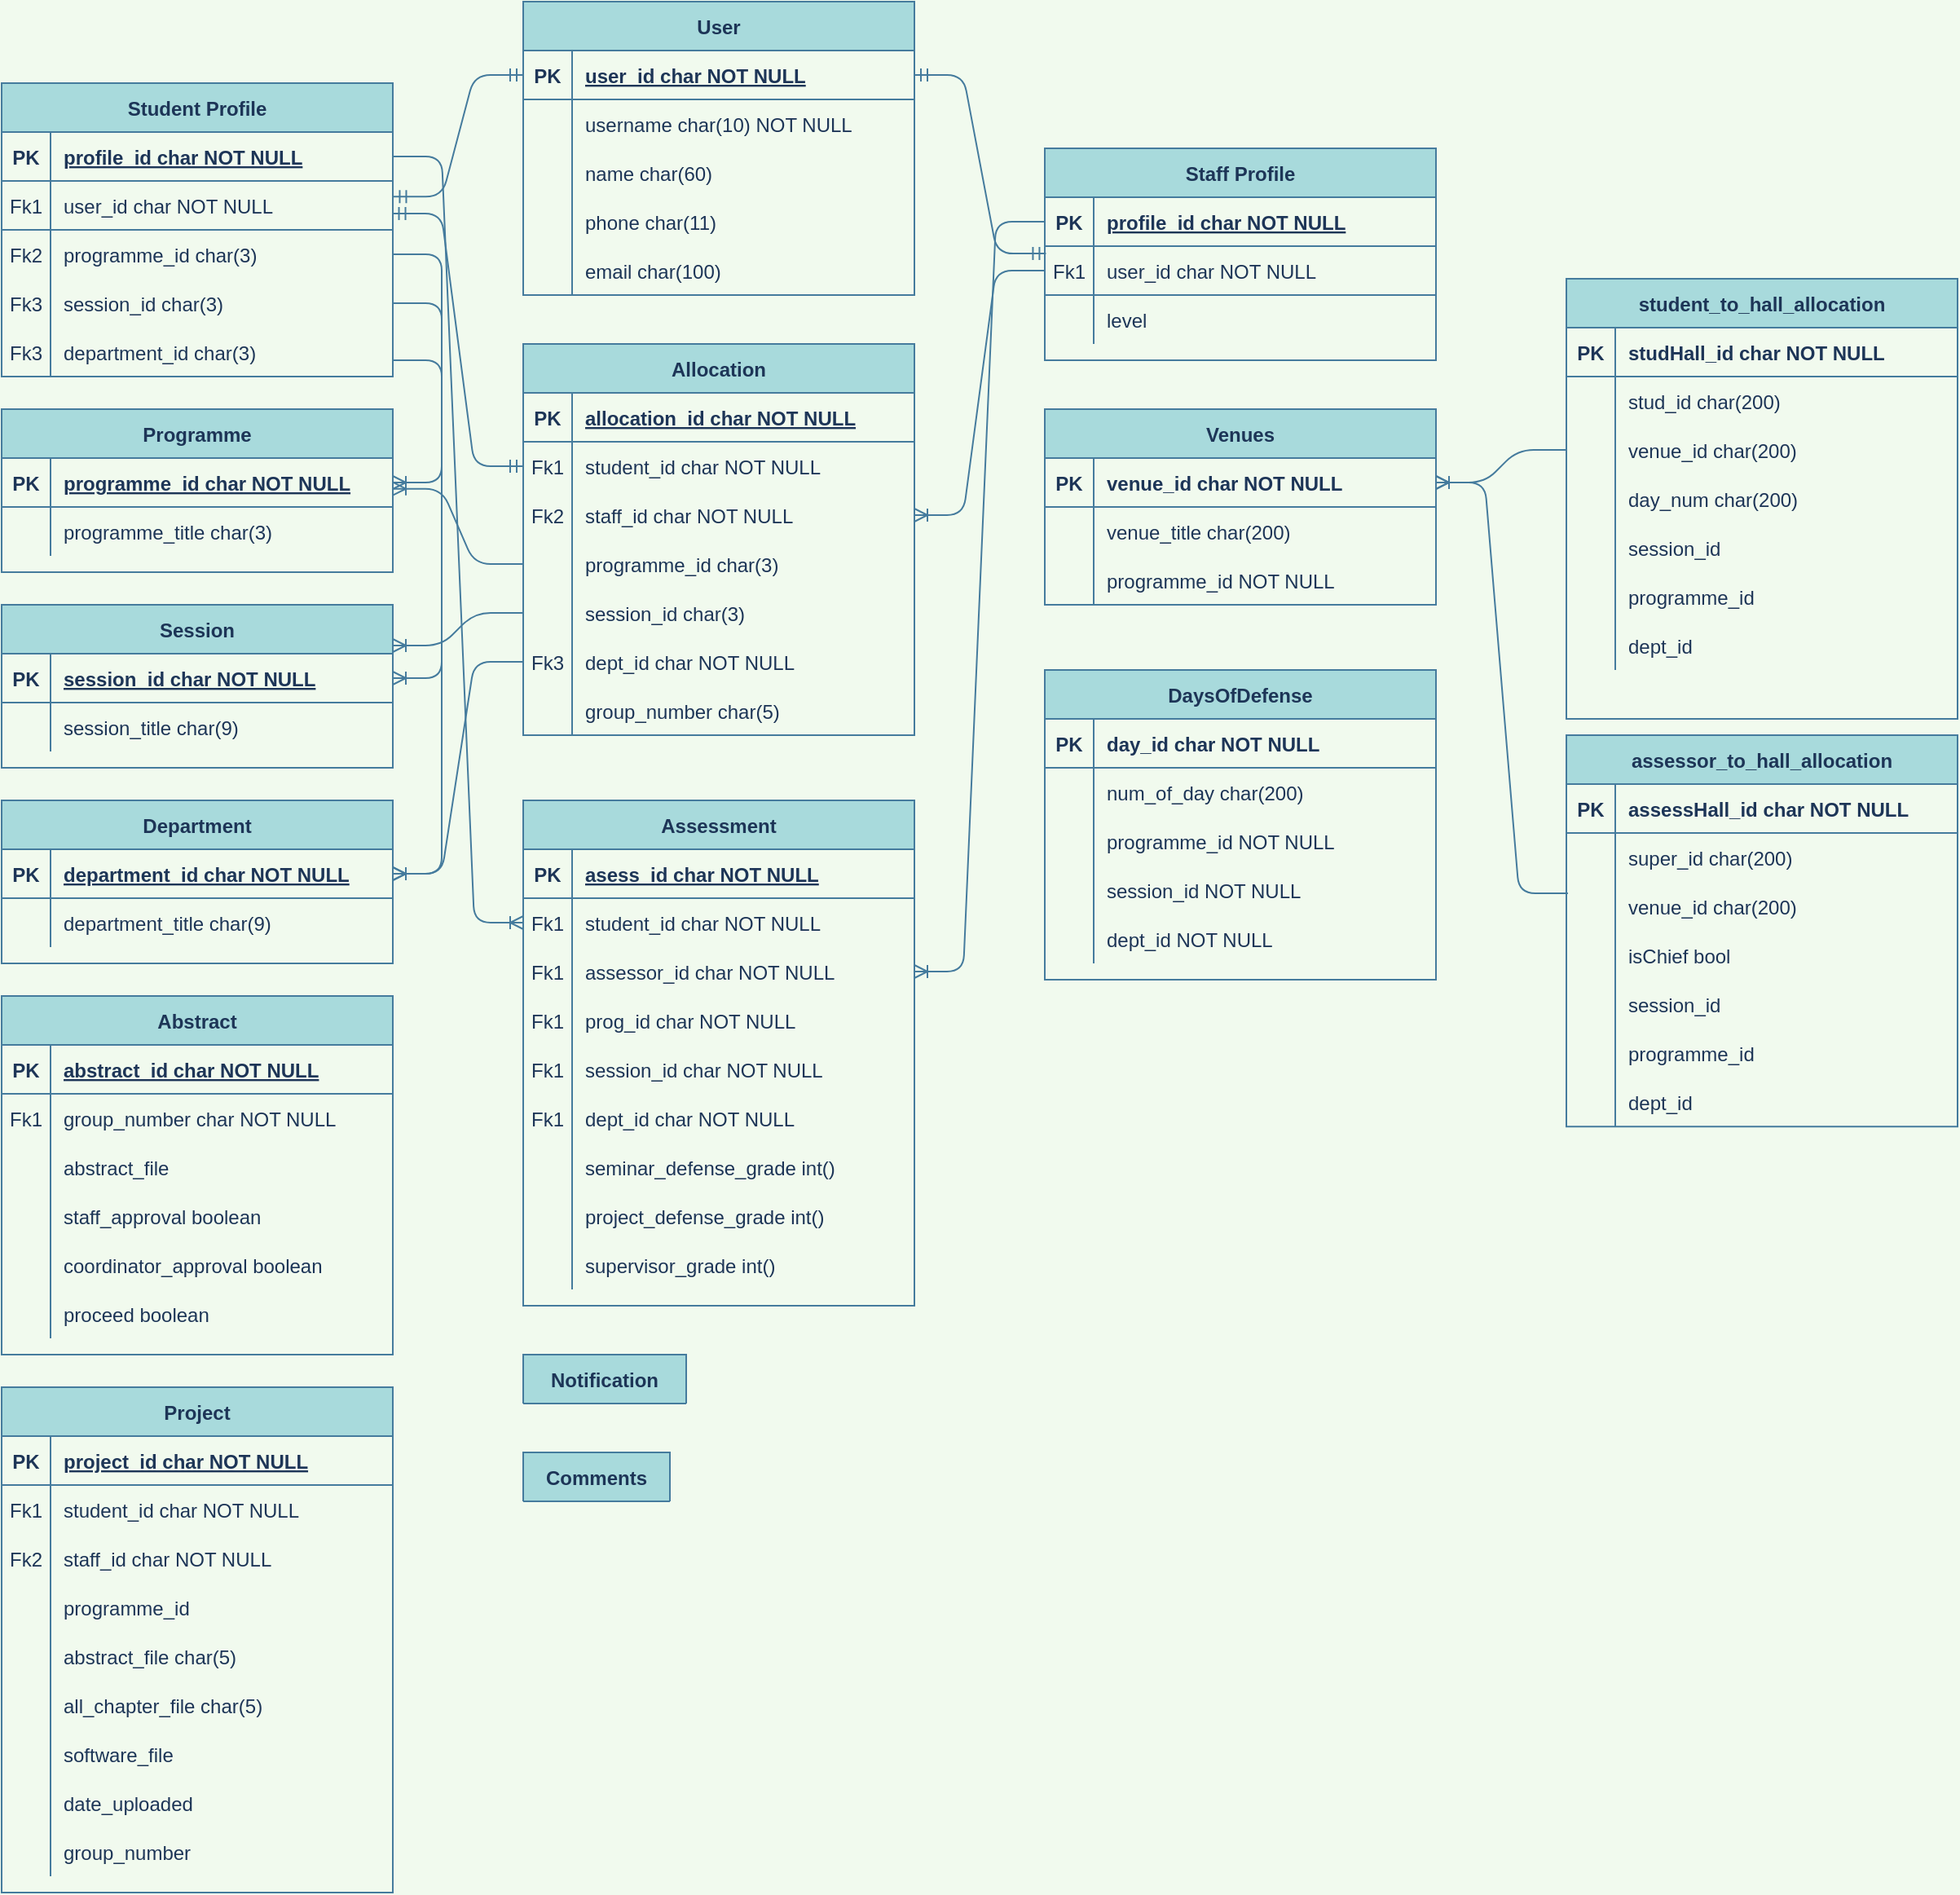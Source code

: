 <mxfile version="13.9.9" type="device"><diagram id="R2lEEEUBdFMjLlhIrx00" name="Page-1"><mxGraphModel dx="852" dy="486" grid="1" gridSize="10" guides="1" tooltips="1" connect="1" arrows="1" fold="1" page="1" pageScale="1" pageWidth="850" pageHeight="1100" background="#F1FAEE" math="0" shadow="0" extFonts="Permanent Marker^https://fonts.googleapis.com/css?family=Permanent+Marker"><root><mxCell id="0"/><mxCell id="1" parent="0"/><mxCell id="C-vyLk0tnHw3VtMMgP7b-23" value="User" style="shape=table;startSize=30;container=1;collapsible=1;childLayout=tableLayout;fixedRows=1;rowLines=0;fontStyle=1;align=center;resizeLast=1;fillColor=#A8DADC;strokeColor=#457B9D;fontColor=#1D3557;" parent="1" vertex="1"><mxGeometry x="400" y="110" width="240" height="180" as="geometry"/></mxCell><mxCell id="C-vyLk0tnHw3VtMMgP7b-24" value="" style="shape=partialRectangle;collapsible=0;dropTarget=0;pointerEvents=0;fillColor=none;points=[[0,0.5],[1,0.5]];portConstraint=eastwest;top=0;left=0;right=0;bottom=1;strokeColor=#457B9D;fontColor=#1D3557;" parent="C-vyLk0tnHw3VtMMgP7b-23" vertex="1"><mxGeometry y="30" width="240" height="30" as="geometry"/></mxCell><mxCell id="C-vyLk0tnHw3VtMMgP7b-25" value="PK" style="shape=partialRectangle;overflow=hidden;connectable=0;fillColor=none;top=0;left=0;bottom=0;right=0;fontStyle=1;strokeColor=#457B9D;fontColor=#1D3557;" parent="C-vyLk0tnHw3VtMMgP7b-24" vertex="1"><mxGeometry width="30" height="30" as="geometry"/></mxCell><mxCell id="C-vyLk0tnHw3VtMMgP7b-26" value="user_id char NOT NULL " style="shape=partialRectangle;overflow=hidden;connectable=0;fillColor=none;top=0;left=0;bottom=0;right=0;align=left;spacingLeft=6;fontStyle=5;strokeColor=#457B9D;fontColor=#1D3557;" parent="C-vyLk0tnHw3VtMMgP7b-24" vertex="1"><mxGeometry x="30" width="210" height="30" as="geometry"/></mxCell><mxCell id="l_C7op-buvXIscWnp1Gm-8" value="" style="shape=partialRectangle;collapsible=0;dropTarget=0;pointerEvents=0;fillColor=none;points=[[0,0.5],[1,0.5]];portConstraint=eastwest;top=0;left=0;right=0;bottom=0;strokeColor=#457B9D;fontColor=#1D3557;" parent="C-vyLk0tnHw3VtMMgP7b-23" vertex="1"><mxGeometry y="60" width="240" height="30" as="geometry"/></mxCell><mxCell id="l_C7op-buvXIscWnp1Gm-9" value="" style="shape=partialRectangle;overflow=hidden;connectable=0;fillColor=none;top=0;left=0;bottom=0;right=0;strokeColor=#457B9D;fontColor=#1D3557;" parent="l_C7op-buvXIscWnp1Gm-8" vertex="1"><mxGeometry width="30" height="30" as="geometry"/></mxCell><mxCell id="l_C7op-buvXIscWnp1Gm-10" value="username char(10) NOT NULL" style="shape=partialRectangle;overflow=hidden;connectable=0;fillColor=none;top=0;left=0;bottom=0;right=0;align=left;spacingLeft=6;strokeColor=#457B9D;fontColor=#1D3557;" parent="l_C7op-buvXIscWnp1Gm-8" vertex="1"><mxGeometry x="30" width="210" height="30" as="geometry"/></mxCell><mxCell id="l_C7op-buvXIscWnp1Gm-11" value="" style="shape=partialRectangle;collapsible=0;dropTarget=0;pointerEvents=0;fillColor=none;points=[[0,0.5],[1,0.5]];portConstraint=eastwest;top=0;left=0;right=0;bottom=0;strokeColor=#457B9D;fontColor=#1D3557;" parent="C-vyLk0tnHw3VtMMgP7b-23" vertex="1"><mxGeometry y="90" width="240" height="30" as="geometry"/></mxCell><mxCell id="l_C7op-buvXIscWnp1Gm-12" value="" style="shape=partialRectangle;overflow=hidden;connectable=0;fillColor=none;top=0;left=0;bottom=0;right=0;strokeColor=#457B9D;fontColor=#1D3557;" parent="l_C7op-buvXIscWnp1Gm-11" vertex="1"><mxGeometry width="30" height="30" as="geometry"/></mxCell><mxCell id="l_C7op-buvXIscWnp1Gm-13" value="name char(60)" style="shape=partialRectangle;overflow=hidden;connectable=0;fillColor=none;top=0;left=0;bottom=0;right=0;align=left;spacingLeft=6;strokeColor=#457B9D;fontColor=#1D3557;" parent="l_C7op-buvXIscWnp1Gm-11" vertex="1"><mxGeometry x="30" width="210" height="30" as="geometry"/></mxCell><mxCell id="l_C7op-buvXIscWnp1Gm-17" value="" style="shape=partialRectangle;collapsible=0;dropTarget=0;pointerEvents=0;fillColor=none;points=[[0,0.5],[1,0.5]];portConstraint=eastwest;top=0;left=0;right=0;bottom=0;strokeColor=#457B9D;fontColor=#1D3557;" parent="C-vyLk0tnHw3VtMMgP7b-23" vertex="1"><mxGeometry y="120" width="240" height="30" as="geometry"/></mxCell><mxCell id="l_C7op-buvXIscWnp1Gm-18" value="" style="shape=partialRectangle;overflow=hidden;connectable=0;fillColor=none;top=0;left=0;bottom=0;right=0;strokeColor=#457B9D;fontColor=#1D3557;" parent="l_C7op-buvXIscWnp1Gm-17" vertex="1"><mxGeometry width="30" height="30" as="geometry"/></mxCell><mxCell id="l_C7op-buvXIscWnp1Gm-19" value="phone char(11)" style="shape=partialRectangle;overflow=hidden;connectable=0;fillColor=none;top=0;left=0;bottom=0;right=0;align=left;spacingLeft=6;strokeColor=#457B9D;fontColor=#1D3557;" parent="l_C7op-buvXIscWnp1Gm-17" vertex="1"><mxGeometry x="30" width="210" height="30" as="geometry"/></mxCell><mxCell id="C-vyLk0tnHw3VtMMgP7b-27" value="" style="shape=partialRectangle;collapsible=0;dropTarget=0;pointerEvents=0;fillColor=none;points=[[0,0.5],[1,0.5]];portConstraint=eastwest;top=0;left=0;right=0;bottom=0;strokeColor=#457B9D;fontColor=#1D3557;" parent="C-vyLk0tnHw3VtMMgP7b-23" vertex="1"><mxGeometry y="150" width="240" height="30" as="geometry"/></mxCell><mxCell id="C-vyLk0tnHw3VtMMgP7b-28" value="" style="shape=partialRectangle;overflow=hidden;connectable=0;fillColor=none;top=0;left=0;bottom=0;right=0;strokeColor=#457B9D;fontColor=#1D3557;" parent="C-vyLk0tnHw3VtMMgP7b-27" vertex="1"><mxGeometry width="30" height="30" as="geometry"/></mxCell><mxCell id="C-vyLk0tnHw3VtMMgP7b-29" value="email char(100)" style="shape=partialRectangle;overflow=hidden;connectable=0;fillColor=none;top=0;left=0;bottom=0;right=0;align=left;spacingLeft=6;strokeColor=#457B9D;fontColor=#1D3557;" parent="C-vyLk0tnHw3VtMMgP7b-27" vertex="1"><mxGeometry x="30" width="210" height="30" as="geometry"/></mxCell><mxCell id="l_C7op-buvXIscWnp1Gm-22" value="Student Profile" style="shape=table;startSize=30;container=1;collapsible=1;childLayout=tableLayout;fixedRows=1;rowLines=0;fontStyle=1;align=center;resizeLast=1;fillColor=#A8DADC;strokeColor=#457B9D;fontColor=#1D3557;" parent="1" vertex="1"><mxGeometry x="80" y="160" width="240" height="180" as="geometry"/></mxCell><mxCell id="l_C7op-buvXIscWnp1Gm-23" value="" style="shape=partialRectangle;collapsible=0;dropTarget=0;pointerEvents=0;fillColor=none;points=[[0,0.5],[1,0.5]];portConstraint=eastwest;top=0;left=0;right=0;bottom=1;strokeColor=#457B9D;fontColor=#1D3557;" parent="l_C7op-buvXIscWnp1Gm-22" vertex="1"><mxGeometry y="30" width="240" height="30" as="geometry"/></mxCell><mxCell id="l_C7op-buvXIscWnp1Gm-24" value="PK" style="shape=partialRectangle;overflow=hidden;connectable=0;fillColor=none;top=0;left=0;bottom=0;right=0;fontStyle=1;strokeColor=#457B9D;fontColor=#1D3557;" parent="l_C7op-buvXIscWnp1Gm-23" vertex="1"><mxGeometry width="30" height="30" as="geometry"/></mxCell><mxCell id="l_C7op-buvXIscWnp1Gm-25" value="profile_id char NOT NULL " style="shape=partialRectangle;overflow=hidden;connectable=0;fillColor=none;top=0;left=0;bottom=0;right=0;align=left;spacingLeft=6;fontStyle=5;strokeColor=#457B9D;fontColor=#1D3557;" parent="l_C7op-buvXIscWnp1Gm-23" vertex="1"><mxGeometry x="30" width="210" height="30" as="geometry"/></mxCell><mxCell id="l_C7op-buvXIscWnp1Gm-26" value="" style="shape=partialRectangle;collapsible=0;dropTarget=0;pointerEvents=0;fillColor=none;points=[[0,0.5],[1,0.5]];portConstraint=eastwest;top=0;left=0;right=0;bottom=1;shadow=0;strokeWidth=1;strokeColor=#457B9D;fontColor=#1D3557;" parent="l_C7op-buvXIscWnp1Gm-22" vertex="1"><mxGeometry y="60" width="240" height="30" as="geometry"/></mxCell><mxCell id="l_C7op-buvXIscWnp1Gm-27" value="Fk1" style="shape=partialRectangle;overflow=hidden;connectable=0;fillColor=none;top=0;left=0;bottom=0;right=0;strokeColor=#457B9D;fontColor=#1D3557;" parent="l_C7op-buvXIscWnp1Gm-26" vertex="1"><mxGeometry width="30" height="30" as="geometry"/></mxCell><mxCell id="l_C7op-buvXIscWnp1Gm-28" value="user_id char NOT NULL" style="shape=partialRectangle;overflow=hidden;connectable=0;fillColor=none;top=0;left=0;bottom=0;right=0;align=left;spacingLeft=6;strokeColor=#457B9D;fontColor=#1D3557;" parent="l_C7op-buvXIscWnp1Gm-26" vertex="1"><mxGeometry x="30" width="210" height="30" as="geometry"/></mxCell><mxCell id="A6r6d4I8aVq7cJflyd92-10" value="" style="shape=partialRectangle;collapsible=0;dropTarget=0;pointerEvents=0;fillColor=none;points=[[0,0.5],[1,0.5]];portConstraint=eastwest;top=0;left=0;right=0;bottom=0;strokeColor=#457B9D;fontColor=#1D3557;" parent="l_C7op-buvXIscWnp1Gm-22" vertex="1"><mxGeometry y="90" width="240" height="30" as="geometry"/></mxCell><mxCell id="A6r6d4I8aVq7cJflyd92-11" value="Fk2" style="shape=partialRectangle;overflow=hidden;connectable=0;fillColor=none;top=0;left=0;bottom=0;right=0;strokeColor=#457B9D;fontColor=#1D3557;" parent="A6r6d4I8aVq7cJflyd92-10" vertex="1"><mxGeometry width="30" height="30" as="geometry"/></mxCell><mxCell id="A6r6d4I8aVq7cJflyd92-12" value="programme_id char(3)" style="shape=partialRectangle;overflow=hidden;connectable=0;fillColor=none;top=0;left=0;bottom=0;right=0;align=left;spacingLeft=6;strokeColor=#457B9D;fontColor=#1D3557;" parent="A6r6d4I8aVq7cJflyd92-10" vertex="1"><mxGeometry x="30" width="210" height="30" as="geometry"/></mxCell><mxCell id="CuqMEMzYcfjwK0ogEcLM-9" value="" style="shape=partialRectangle;collapsible=0;dropTarget=0;pointerEvents=0;fillColor=none;points=[[0,0.5],[1,0.5]];portConstraint=eastwest;top=0;left=0;right=0;bottom=0;strokeColor=#457B9D;fontColor=#1D3557;" parent="l_C7op-buvXIscWnp1Gm-22" vertex="1"><mxGeometry y="120" width="240" height="30" as="geometry"/></mxCell><mxCell id="CuqMEMzYcfjwK0ogEcLM-10" value="Fk3" style="shape=partialRectangle;overflow=hidden;connectable=0;fillColor=none;top=0;left=0;bottom=0;right=0;strokeColor=#457B9D;fontColor=#1D3557;" parent="CuqMEMzYcfjwK0ogEcLM-9" vertex="1"><mxGeometry width="30" height="30" as="geometry"/></mxCell><mxCell id="CuqMEMzYcfjwK0ogEcLM-11" value="session_id char(3)" style="shape=partialRectangle;overflow=hidden;connectable=0;fillColor=none;top=0;left=0;bottom=0;right=0;align=left;spacingLeft=6;strokeColor=#457B9D;fontColor=#1D3557;" parent="CuqMEMzYcfjwK0ogEcLM-9" vertex="1"><mxGeometry x="30" width="210" height="30" as="geometry"/></mxCell><mxCell id="l_C7op-buvXIscWnp1Gm-29" value="" style="shape=partialRectangle;collapsible=0;dropTarget=0;pointerEvents=0;fillColor=none;points=[[0,0.5],[1,0.5]];portConstraint=eastwest;top=0;left=0;right=0;bottom=0;strokeColor=#457B9D;fontColor=#1D3557;" parent="l_C7op-buvXIscWnp1Gm-22" vertex="1"><mxGeometry y="150" width="240" height="30" as="geometry"/></mxCell><mxCell id="l_C7op-buvXIscWnp1Gm-30" value="Fk3" style="shape=partialRectangle;overflow=hidden;connectable=0;fillColor=none;top=0;left=0;bottom=0;right=0;strokeColor=#457B9D;fontColor=#1D3557;" parent="l_C7op-buvXIscWnp1Gm-29" vertex="1"><mxGeometry width="30" height="30" as="geometry"/></mxCell><mxCell id="l_C7op-buvXIscWnp1Gm-31" value="department_id char(3)" style="shape=partialRectangle;overflow=hidden;connectable=0;fillColor=none;top=0;left=0;bottom=0;right=0;align=left;spacingLeft=6;strokeColor=#457B9D;fontColor=#1D3557;" parent="l_C7op-buvXIscWnp1Gm-29" vertex="1"><mxGeometry x="30" width="210" height="30" as="geometry"/></mxCell><mxCell id="l_C7op-buvXIscWnp1Gm-41" value="Staff Profile" style="shape=table;startSize=30;container=1;collapsible=1;childLayout=tableLayout;fixedRows=1;rowLines=0;fontStyle=1;align=center;resizeLast=1;fillColor=#A8DADC;strokeColor=#457B9D;fontColor=#1D3557;" parent="1" vertex="1"><mxGeometry x="720" y="200" width="240" height="130" as="geometry"/></mxCell><mxCell id="l_C7op-buvXIscWnp1Gm-42" value="" style="shape=partialRectangle;collapsible=0;dropTarget=0;pointerEvents=0;fillColor=none;points=[[0,0.5],[1,0.5]];portConstraint=eastwest;top=0;left=0;right=0;bottom=1;strokeColor=#457B9D;fontColor=#1D3557;" parent="l_C7op-buvXIscWnp1Gm-41" vertex="1"><mxGeometry y="30" width="240" height="30" as="geometry"/></mxCell><mxCell id="l_C7op-buvXIscWnp1Gm-43" value="PK" style="shape=partialRectangle;overflow=hidden;connectable=0;fillColor=none;top=0;left=0;bottom=0;right=0;fontStyle=1;strokeColor=#457B9D;fontColor=#1D3557;" parent="l_C7op-buvXIscWnp1Gm-42" vertex="1"><mxGeometry width="30" height="30" as="geometry"/></mxCell><mxCell id="l_C7op-buvXIscWnp1Gm-44" value="profile_id char NOT NULL " style="shape=partialRectangle;overflow=hidden;connectable=0;fillColor=none;top=0;left=0;bottom=0;right=0;align=left;spacingLeft=6;fontStyle=5;strokeColor=#457B9D;fontColor=#1D3557;" parent="l_C7op-buvXIscWnp1Gm-42" vertex="1"><mxGeometry x="30" width="210" height="30" as="geometry"/></mxCell><mxCell id="l_C7op-buvXIscWnp1Gm-45" value="" style="shape=partialRectangle;collapsible=0;dropTarget=0;pointerEvents=0;fillColor=none;points=[[0,0.5],[1,0.5]];portConstraint=eastwest;top=0;left=0;right=0;bottom=1;strokeColor=#457B9D;fontColor=#1D3557;" parent="l_C7op-buvXIscWnp1Gm-41" vertex="1"><mxGeometry y="60" width="240" height="30" as="geometry"/></mxCell><mxCell id="l_C7op-buvXIscWnp1Gm-46" value="Fk1" style="shape=partialRectangle;overflow=hidden;connectable=0;fillColor=none;top=0;left=0;bottom=0;right=0;strokeColor=#457B9D;fontColor=#1D3557;" parent="l_C7op-buvXIscWnp1Gm-45" vertex="1"><mxGeometry width="30" height="30" as="geometry"/></mxCell><mxCell id="l_C7op-buvXIscWnp1Gm-47" value="user_id char NOT NULL" style="shape=partialRectangle;overflow=hidden;connectable=0;fillColor=none;top=0;left=0;bottom=1;right=0;align=left;spacingLeft=6;strokeColor=#457B9D;fontColor=#1D3557;" parent="l_C7op-buvXIscWnp1Gm-45" vertex="1"><mxGeometry x="30" width="210" height="30" as="geometry"/></mxCell><mxCell id="l_C7op-buvXIscWnp1Gm-48" value="" style="shape=partialRectangle;collapsible=0;dropTarget=0;pointerEvents=0;fillColor=none;points=[[0,0.5],[1,0.5]];portConstraint=eastwest;top=0;left=0;right=0;bottom=0;strokeColor=#457B9D;fontColor=#1D3557;" parent="l_C7op-buvXIscWnp1Gm-41" vertex="1"><mxGeometry y="90" width="240" height="30" as="geometry"/></mxCell><mxCell id="l_C7op-buvXIscWnp1Gm-49" value="" style="shape=partialRectangle;overflow=hidden;connectable=0;fillColor=none;top=0;left=0;bottom=0;right=0;strokeColor=#457B9D;fontColor=#1D3557;" parent="l_C7op-buvXIscWnp1Gm-48" vertex="1"><mxGeometry width="30" height="30" as="geometry"/></mxCell><mxCell id="l_C7op-buvXIscWnp1Gm-50" value="level" style="shape=partialRectangle;overflow=hidden;connectable=0;fillColor=none;top=0;left=0;bottom=0;right=0;align=left;spacingLeft=6;strokeColor=#457B9D;fontColor=#1D3557;" parent="l_C7op-buvXIscWnp1Gm-48" vertex="1"><mxGeometry x="30" width="210" height="30" as="geometry"/></mxCell><mxCell id="l_C7op-buvXIscWnp1Gm-56" value="" style="edgeStyle=entityRelationEdgeStyle;fontSize=12;html=1;endArrow=ERmandOne;startArrow=ERmandOne;entryX=0;entryY=0.5;entryDx=0;entryDy=0;exitX=1.001;exitY=0.322;exitDx=0;exitDy=0;exitPerimeter=0;labelBackgroundColor=#F1FAEE;strokeColor=#457B9D;fontColor=#1D3557;" parent="1" source="l_C7op-buvXIscWnp1Gm-26" target="C-vyLk0tnHw3VtMMgP7b-24" edge="1"><mxGeometry width="100" height="100" relative="1" as="geometry"><mxPoint x="330" y="269" as="sourcePoint"/><mxPoint x="450" y="190" as="targetPoint"/></mxGeometry></mxCell><mxCell id="l_C7op-buvXIscWnp1Gm-57" value="" style="edgeStyle=entityRelationEdgeStyle;fontSize=12;html=1;endArrow=ERmandOne;startArrow=ERmandOne;exitX=1;exitY=0.5;exitDx=0;exitDy=0;entryX=0.003;entryY=0.152;entryDx=0;entryDy=0;entryPerimeter=0;labelBackgroundColor=#F1FAEE;strokeColor=#457B9D;fontColor=#1D3557;" parent="1" source="C-vyLk0tnHw3VtMMgP7b-24" target="l_C7op-buvXIscWnp1Gm-45" edge="1"><mxGeometry width="100" height="100" relative="1" as="geometry"><mxPoint x="660" y="340" as="sourcePoint"/><mxPoint x="760" y="240" as="targetPoint"/></mxGeometry></mxCell><mxCell id="l_C7op-buvXIscWnp1Gm-58" value="Allocation" style="shape=table;startSize=30;container=1;collapsible=1;childLayout=tableLayout;fixedRows=1;rowLines=0;fontStyle=1;align=center;resizeLast=1;fillColor=#A8DADC;strokeColor=#457B9D;fontColor=#1D3557;" parent="1" vertex="1"><mxGeometry x="400" y="320" width="240" height="240" as="geometry"><mxRectangle x="400" y="360" width="90" height="30" as="alternateBounds"/></mxGeometry></mxCell><mxCell id="l_C7op-buvXIscWnp1Gm-59" value="" style="shape=partialRectangle;collapsible=0;dropTarget=0;pointerEvents=0;fillColor=none;points=[[0,0.5],[1,0.5]];portConstraint=eastwest;top=0;left=0;right=0;bottom=1;strokeColor=#457B9D;fontColor=#1D3557;" parent="l_C7op-buvXIscWnp1Gm-58" vertex="1"><mxGeometry y="30" width="240" height="30" as="geometry"/></mxCell><mxCell id="l_C7op-buvXIscWnp1Gm-60" value="PK" style="shape=partialRectangle;overflow=hidden;connectable=0;fillColor=none;top=0;left=0;bottom=0;right=0;fontStyle=1;strokeColor=#457B9D;fontColor=#1D3557;" parent="l_C7op-buvXIscWnp1Gm-59" vertex="1"><mxGeometry width="30" height="30" as="geometry"/></mxCell><mxCell id="l_C7op-buvXIscWnp1Gm-61" value="allocation_id char NOT NULL " style="shape=partialRectangle;overflow=hidden;connectable=0;fillColor=none;top=0;left=0;bottom=0;right=0;align=left;spacingLeft=6;fontStyle=5;strokeColor=#457B9D;fontColor=#1D3557;" parent="l_C7op-buvXIscWnp1Gm-59" vertex="1"><mxGeometry x="30" width="210" height="30" as="geometry"/></mxCell><mxCell id="l_C7op-buvXIscWnp1Gm-74" value="" style="shape=partialRectangle;collapsible=0;dropTarget=0;pointerEvents=0;fillColor=none;points=[[0,0.5],[1,0.5]];portConstraint=eastwest;top=0;left=0;right=0;bottom=0;strokeColor=#457B9D;fontColor=#1D3557;" parent="l_C7op-buvXIscWnp1Gm-58" vertex="1"><mxGeometry y="60" width="240" height="30" as="geometry"/></mxCell><mxCell id="l_C7op-buvXIscWnp1Gm-75" value="Fk1" style="shape=partialRectangle;overflow=hidden;connectable=0;fillColor=none;top=0;left=0;bottom=0;right=0;strokeColor=#457B9D;fontColor=#1D3557;" parent="l_C7op-buvXIscWnp1Gm-74" vertex="1"><mxGeometry width="30" height="30" as="geometry"/></mxCell><mxCell id="l_C7op-buvXIscWnp1Gm-76" value="student_id char NOT NULL" style="shape=partialRectangle;overflow=hidden;connectable=0;fillColor=none;top=0;left=0;bottom=0;right=0;align=left;spacingLeft=6;strokeColor=#457B9D;fontColor=#1D3557;" parent="l_C7op-buvXIscWnp1Gm-74" vertex="1"><mxGeometry x="30" width="210" height="30" as="geometry"/></mxCell><mxCell id="l_C7op-buvXIscWnp1Gm-62" value="" style="shape=partialRectangle;collapsible=0;dropTarget=0;pointerEvents=0;fillColor=none;points=[[0,0.5],[1,0.5]];portConstraint=eastwest;top=0;left=0;right=0;bottom=0;strokeColor=#457B9D;fontColor=#1D3557;" parent="l_C7op-buvXIscWnp1Gm-58" vertex="1"><mxGeometry y="90" width="240" height="30" as="geometry"/></mxCell><mxCell id="l_C7op-buvXIscWnp1Gm-63" value="Fk2" style="shape=partialRectangle;overflow=hidden;connectable=0;fillColor=none;top=0;left=0;bottom=0;right=0;strokeColor=#457B9D;fontColor=#1D3557;" parent="l_C7op-buvXIscWnp1Gm-62" vertex="1"><mxGeometry width="30" height="30" as="geometry"/></mxCell><mxCell id="l_C7op-buvXIscWnp1Gm-64" value="staff_id char NOT NULL" style="shape=partialRectangle;overflow=hidden;connectable=0;fillColor=none;top=0;left=0;bottom=0;right=0;align=left;spacingLeft=6;strokeColor=#457B9D;fontColor=#1D3557;" parent="l_C7op-buvXIscWnp1Gm-62" vertex="1"><mxGeometry x="30" width="210" height="30" as="geometry"/></mxCell><mxCell id="l_C7op-buvXIscWnp1Gm-65" value="" style="shape=partialRectangle;collapsible=0;dropTarget=0;pointerEvents=0;fillColor=none;points=[[0,0.5],[1,0.5]];portConstraint=eastwest;top=0;left=0;right=0;bottom=0;strokeColor=#457B9D;fontColor=#1D3557;" parent="l_C7op-buvXIscWnp1Gm-58" vertex="1"><mxGeometry y="120" width="240" height="30" as="geometry"/></mxCell><mxCell id="l_C7op-buvXIscWnp1Gm-66" value="" style="shape=partialRectangle;overflow=hidden;connectable=0;fillColor=none;top=0;left=0;bottom=0;right=0;strokeColor=#457B9D;fontColor=#1D3557;" parent="l_C7op-buvXIscWnp1Gm-65" vertex="1"><mxGeometry width="30" height="30" as="geometry"/></mxCell><mxCell id="l_C7op-buvXIscWnp1Gm-67" value="programme_id char(3)" style="shape=partialRectangle;overflow=hidden;connectable=0;fillColor=none;top=0;left=0;bottom=0;right=0;align=left;spacingLeft=6;strokeColor=#457B9D;fontColor=#1D3557;" parent="l_C7op-buvXIscWnp1Gm-65" vertex="1"><mxGeometry x="30" width="210" height="30" as="geometry"/></mxCell><mxCell id="A6r6d4I8aVq7cJflyd92-27" value="" style="shape=partialRectangle;collapsible=0;dropTarget=0;pointerEvents=0;fillColor=none;points=[[0,0.5],[1,0.5]];portConstraint=eastwest;top=0;left=0;right=0;bottom=0;strokeColor=#457B9D;fontColor=#1D3557;" parent="l_C7op-buvXIscWnp1Gm-58" vertex="1"><mxGeometry y="150" width="240" height="30" as="geometry"/></mxCell><mxCell id="A6r6d4I8aVq7cJflyd92-28" value="" style="shape=partialRectangle;overflow=hidden;connectable=0;fillColor=none;top=0;left=0;bottom=0;right=0;strokeColor=#457B9D;fontColor=#1D3557;" parent="A6r6d4I8aVq7cJflyd92-27" vertex="1"><mxGeometry width="30" height="30" as="geometry"/></mxCell><mxCell id="A6r6d4I8aVq7cJflyd92-29" value="session_id char(3)" style="shape=partialRectangle;overflow=hidden;connectable=0;fillColor=none;top=0;left=0;bottom=0;right=0;align=left;spacingLeft=6;strokeColor=#457B9D;fontColor=#1D3557;" parent="A6r6d4I8aVq7cJflyd92-27" vertex="1"><mxGeometry x="30" width="210" height="30" as="geometry"/></mxCell><mxCell id="crwvMN18QxrL-2411ld1-31" value="" style="shape=partialRectangle;collapsible=0;dropTarget=0;pointerEvents=0;fillColor=none;points=[[0,0.5],[1,0.5]];portConstraint=eastwest;top=0;left=0;right=0;bottom=0;strokeColor=#457B9D;fontColor=#1D3557;" parent="l_C7op-buvXIscWnp1Gm-58" vertex="1"><mxGeometry y="180" width="240" height="30" as="geometry"/></mxCell><mxCell id="crwvMN18QxrL-2411ld1-32" value="Fk3" style="shape=partialRectangle;overflow=hidden;connectable=0;fillColor=none;top=0;left=0;bottom=0;right=0;strokeColor=#457B9D;fontColor=#1D3557;" parent="crwvMN18QxrL-2411ld1-31" vertex="1"><mxGeometry width="30" height="30" as="geometry"/></mxCell><mxCell id="crwvMN18QxrL-2411ld1-33" value="dept_id char NOT NULL" style="shape=partialRectangle;overflow=hidden;connectable=0;fillColor=none;top=0;left=0;bottom=0;right=0;align=left;spacingLeft=6;strokeColor=#457B9D;fontColor=#1D3557;" parent="crwvMN18QxrL-2411ld1-31" vertex="1"><mxGeometry x="30" width="210" height="30" as="geometry"/></mxCell><mxCell id="crwvMN18QxrL-2411ld1-23" value="" style="shape=partialRectangle;collapsible=0;dropTarget=0;pointerEvents=0;fillColor=none;points=[[0,0.5],[1,0.5]];portConstraint=eastwest;top=0;left=0;right=0;bottom=0;strokeColor=#457B9D;fontColor=#1D3557;" parent="l_C7op-buvXIscWnp1Gm-58" vertex="1"><mxGeometry y="210" width="240" height="30" as="geometry"/></mxCell><mxCell id="crwvMN18QxrL-2411ld1-24" value="" style="shape=partialRectangle;overflow=hidden;connectable=0;fillColor=none;top=0;left=0;bottom=0;right=0;strokeColor=#457B9D;fontColor=#1D3557;" parent="crwvMN18QxrL-2411ld1-23" vertex="1"><mxGeometry width="30" height="30" as="geometry"/></mxCell><mxCell id="crwvMN18QxrL-2411ld1-25" value="group_number char(5)" style="shape=partialRectangle;overflow=hidden;connectable=0;fillColor=none;top=0;left=0;bottom=0;right=0;align=left;spacingLeft=6;strokeColor=#457B9D;fontColor=#1D3557;" parent="crwvMN18QxrL-2411ld1-23" vertex="1"><mxGeometry x="30" width="210" height="30" as="geometry"/></mxCell><mxCell id="l_C7op-buvXIscWnp1Gm-80" value="" style="edgeStyle=entityRelationEdgeStyle;fontSize=12;html=1;endArrow=ERoneToMany;exitX=0;exitY=0.5;exitDx=0;exitDy=0;labelBackgroundColor=#F1FAEE;strokeColor=#457B9D;fontColor=#1D3557;" parent="1" source="l_C7op-buvXIscWnp1Gm-45" target="l_C7op-buvXIscWnp1Gm-62" edge="1"><mxGeometry width="100" height="100" relative="1" as="geometry"><mxPoint x="630" y="430" as="sourcePoint"/><mxPoint x="680" y="530" as="targetPoint"/></mxGeometry></mxCell><mxCell id="l_C7op-buvXIscWnp1Gm-83" value="" style="edgeStyle=entityRelationEdgeStyle;fontSize=12;html=1;endArrow=ERmandOne;startArrow=ERmandOne;entryX=0.999;entryY=0.665;entryDx=0;entryDy=0;exitX=0;exitY=0.5;exitDx=0;exitDy=0;entryPerimeter=0;labelBackgroundColor=#F1FAEE;strokeColor=#457B9D;fontColor=#1D3557;" parent="1" source="l_C7op-buvXIscWnp1Gm-74" target="l_C7op-buvXIscWnp1Gm-26" edge="1"><mxGeometry width="100" height="100" relative="1" as="geometry"><mxPoint x="470" y="500" as="sourcePoint"/><mxPoint x="570" y="400" as="targetPoint"/></mxGeometry></mxCell><mxCell id="l_C7op-buvXIscWnp1Gm-84" value="Programme" style="shape=table;startSize=30;container=1;collapsible=1;childLayout=tableLayout;fixedRows=1;rowLines=0;fontStyle=1;align=center;resizeLast=1;fillColor=#A8DADC;strokeColor=#457B9D;fontColor=#1D3557;" parent="1" vertex="1"><mxGeometry x="80" y="360" width="240" height="100" as="geometry"/></mxCell><mxCell id="l_C7op-buvXIscWnp1Gm-85" value="" style="shape=partialRectangle;collapsible=0;dropTarget=0;pointerEvents=0;fillColor=none;points=[[0,0.5],[1,0.5]];portConstraint=eastwest;top=0;left=0;right=0;bottom=1;strokeColor=#457B9D;fontColor=#1D3557;" parent="l_C7op-buvXIscWnp1Gm-84" vertex="1"><mxGeometry y="30" width="240" height="30" as="geometry"/></mxCell><mxCell id="l_C7op-buvXIscWnp1Gm-86" value="PK" style="shape=partialRectangle;overflow=hidden;connectable=0;fillColor=none;top=0;left=0;bottom=0;right=0;fontStyle=1;strokeColor=#457B9D;fontColor=#1D3557;" parent="l_C7op-buvXIscWnp1Gm-85" vertex="1"><mxGeometry width="30" height="30" as="geometry"/></mxCell><mxCell id="l_C7op-buvXIscWnp1Gm-87" value="programme_id char NOT NULL " style="shape=partialRectangle;overflow=hidden;connectable=0;fillColor=none;top=0;left=0;bottom=0;right=0;align=left;spacingLeft=6;fontStyle=5;strokeColor=#457B9D;fontColor=#1D3557;" parent="l_C7op-buvXIscWnp1Gm-85" vertex="1"><mxGeometry x="30" width="210" height="30" as="geometry"/></mxCell><mxCell id="l_C7op-buvXIscWnp1Gm-91" value="" style="shape=partialRectangle;collapsible=0;dropTarget=0;pointerEvents=0;fillColor=none;points=[[0,0.5],[1,0.5]];portConstraint=eastwest;top=0;left=0;right=0;bottom=0;strokeColor=#457B9D;fontColor=#1D3557;" parent="l_C7op-buvXIscWnp1Gm-84" vertex="1"><mxGeometry y="60" width="240" height="30" as="geometry"/></mxCell><mxCell id="l_C7op-buvXIscWnp1Gm-92" value="" style="shape=partialRectangle;overflow=hidden;connectable=0;fillColor=none;top=0;left=0;bottom=0;right=0;strokeColor=#457B9D;fontColor=#1D3557;" parent="l_C7op-buvXIscWnp1Gm-91" vertex="1"><mxGeometry width="30" height="30" as="geometry"/></mxCell><mxCell id="l_C7op-buvXIscWnp1Gm-93" value="programme_title char(3)" style="shape=partialRectangle;overflow=hidden;connectable=0;fillColor=none;top=0;left=0;bottom=0;right=0;align=left;spacingLeft=6;strokeColor=#457B9D;fontColor=#1D3557;" parent="l_C7op-buvXIscWnp1Gm-91" vertex="1"><mxGeometry x="30" width="210" height="30" as="geometry"/></mxCell><mxCell id="l_C7op-buvXIscWnp1Gm-97" value="Session" style="shape=table;startSize=30;container=1;collapsible=1;childLayout=tableLayout;fixedRows=1;rowLines=0;fontStyle=1;align=center;resizeLast=1;fillColor=#A8DADC;strokeColor=#457B9D;fontColor=#1D3557;" parent="1" vertex="1"><mxGeometry x="80" y="480" width="240" height="100" as="geometry"/></mxCell><mxCell id="l_C7op-buvXIscWnp1Gm-98" value="" style="shape=partialRectangle;collapsible=0;dropTarget=0;pointerEvents=0;fillColor=none;points=[[0,0.5],[1,0.5]];portConstraint=eastwest;top=0;left=0;right=0;bottom=1;strokeColor=#457B9D;fontColor=#1D3557;" parent="l_C7op-buvXIscWnp1Gm-97" vertex="1"><mxGeometry y="30" width="240" height="30" as="geometry"/></mxCell><mxCell id="l_C7op-buvXIscWnp1Gm-99" value="PK" style="shape=partialRectangle;overflow=hidden;connectable=0;fillColor=none;top=0;left=0;bottom=0;right=0;fontStyle=1;strokeColor=#457B9D;fontColor=#1D3557;" parent="l_C7op-buvXIscWnp1Gm-98" vertex="1"><mxGeometry width="30" height="30" as="geometry"/></mxCell><mxCell id="l_C7op-buvXIscWnp1Gm-100" value="session_id char NOT NULL " style="shape=partialRectangle;overflow=hidden;connectable=0;fillColor=none;top=0;left=0;bottom=0;right=0;align=left;spacingLeft=6;fontStyle=5;strokeColor=#457B9D;fontColor=#1D3557;" parent="l_C7op-buvXIscWnp1Gm-98" vertex="1"><mxGeometry x="30" width="210" height="30" as="geometry"/></mxCell><mxCell id="l_C7op-buvXIscWnp1Gm-101" value="" style="shape=partialRectangle;collapsible=0;dropTarget=0;pointerEvents=0;fillColor=none;points=[[0,0.5],[1,0.5]];portConstraint=eastwest;top=0;left=0;right=0;bottom=0;strokeColor=#457B9D;fontColor=#1D3557;" parent="l_C7op-buvXIscWnp1Gm-97" vertex="1"><mxGeometry y="60" width="240" height="30" as="geometry"/></mxCell><mxCell id="l_C7op-buvXIscWnp1Gm-102" value="" style="shape=partialRectangle;overflow=hidden;connectable=0;fillColor=none;top=0;left=0;bottom=0;right=0;strokeColor=#457B9D;fontColor=#1D3557;" parent="l_C7op-buvXIscWnp1Gm-101" vertex="1"><mxGeometry width="30" height="30" as="geometry"/></mxCell><mxCell id="l_C7op-buvXIscWnp1Gm-103" value="session_title char(9)" style="shape=partialRectangle;overflow=hidden;connectable=0;fillColor=none;top=0;left=0;bottom=0;right=0;align=left;spacingLeft=6;strokeColor=#457B9D;fontColor=#1D3557;" parent="l_C7op-buvXIscWnp1Gm-101" vertex="1"><mxGeometry x="30" width="210" height="30" as="geometry"/></mxCell><mxCell id="l_C7op-buvXIscWnp1Gm-109" value="" style="edgeStyle=entityRelationEdgeStyle;fontSize=12;html=1;endArrow=ERoneToMany;fontStyle=0;exitX=1;exitY=0.5;exitDx=0;exitDy=0;labelBackgroundColor=#F1FAEE;strokeColor=#457B9D;fontColor=#1D3557;" parent="1" source="A6r6d4I8aVq7cJflyd92-10" target="l_C7op-buvXIscWnp1Gm-85" edge="1"><mxGeometry width="100" height="100" relative="1" as="geometry"><mxPoint x="330" y="260" as="sourcePoint"/><mxPoint x="110" y="320" as="targetPoint"/></mxGeometry></mxCell><mxCell id="l_C7op-buvXIscWnp1Gm-110" value="" style="edgeStyle=entityRelationEdgeStyle;fontSize=12;html=1;endArrow=ERoneToMany;fontStyle=0;entryX=1;entryY=0.5;entryDx=0;entryDy=0;labelBackgroundColor=#F1FAEE;strokeColor=#457B9D;fontColor=#1D3557;" parent="1" source="CuqMEMzYcfjwK0ogEcLM-9" target="l_C7op-buvXIscWnp1Gm-98" edge="1"><mxGeometry width="100" height="100" relative="1" as="geometry"><mxPoint x="10" y="350" as="sourcePoint"/><mxPoint x="70" y="565" as="targetPoint"/></mxGeometry></mxCell><mxCell id="l_C7op-buvXIscWnp1Gm-111" value="" style="edgeStyle=entityRelationEdgeStyle;fontSize=12;html=1;endArrow=ERoneToMany;fontStyle=0;entryX=1;entryY=0.628;entryDx=0;entryDy=0;exitX=0;exitY=0.5;exitDx=0;exitDy=0;entryPerimeter=0;labelBackgroundColor=#F1FAEE;strokeColor=#457B9D;fontColor=#1D3557;" parent="1" source="l_C7op-buvXIscWnp1Gm-65" target="l_C7op-buvXIscWnp1Gm-85" edge="1"><mxGeometry width="100" height="100" relative="1" as="geometry"><mxPoint x="340" y="430" as="sourcePoint"/><mxPoint x="330" y="575" as="targetPoint"/></mxGeometry></mxCell><mxCell id="l_C7op-buvXIscWnp1Gm-112" value="Abstract" style="shape=table;startSize=30;container=1;collapsible=1;childLayout=tableLayout;fixedRows=1;rowLines=0;fontStyle=1;align=center;resizeLast=1;fillColor=#A8DADC;strokeColor=#457B9D;fontColor=#1D3557;" parent="1" vertex="1"><mxGeometry x="80" y="720" width="240" height="220" as="geometry"><mxRectangle x="80" y="800" width="80" height="30" as="alternateBounds"/></mxGeometry></mxCell><mxCell id="l_C7op-buvXIscWnp1Gm-113" value="" style="shape=partialRectangle;collapsible=0;dropTarget=0;pointerEvents=0;fillColor=none;points=[[0,0.5],[1,0.5]];portConstraint=eastwest;top=0;left=0;right=0;bottom=1;strokeColor=#457B9D;fontColor=#1D3557;" parent="l_C7op-buvXIscWnp1Gm-112" vertex="1"><mxGeometry y="30" width="240" height="30" as="geometry"/></mxCell><mxCell id="l_C7op-buvXIscWnp1Gm-114" value="PK" style="shape=partialRectangle;overflow=hidden;connectable=0;fillColor=none;top=0;left=0;bottom=0;right=0;fontStyle=1;strokeColor=#457B9D;fontColor=#1D3557;" parent="l_C7op-buvXIscWnp1Gm-113" vertex="1"><mxGeometry width="30" height="30" as="geometry"/></mxCell><mxCell id="l_C7op-buvXIscWnp1Gm-115" value="abstract_id char NOT NULL " style="shape=partialRectangle;overflow=hidden;connectable=0;fillColor=none;top=0;left=0;bottom=0;right=0;align=left;spacingLeft=6;fontStyle=5;strokeColor=#457B9D;fontColor=#1D3557;" parent="l_C7op-buvXIscWnp1Gm-113" vertex="1"><mxGeometry x="30" width="210" height="30" as="geometry"/></mxCell><mxCell id="l_C7op-buvXIscWnp1Gm-116" value="" style="shape=partialRectangle;collapsible=0;dropTarget=0;pointerEvents=0;fillColor=none;points=[[0,0.5],[1,0.5]];portConstraint=eastwest;top=0;left=0;right=0;bottom=0;strokeColor=#457B9D;fontColor=#1D3557;" parent="l_C7op-buvXIscWnp1Gm-112" vertex="1"><mxGeometry y="60" width="240" height="30" as="geometry"/></mxCell><mxCell id="l_C7op-buvXIscWnp1Gm-117" value="Fk1" style="shape=partialRectangle;overflow=hidden;connectable=0;fillColor=none;top=0;left=0;bottom=0;right=0;strokeColor=#457B9D;fontColor=#1D3557;" parent="l_C7op-buvXIscWnp1Gm-116" vertex="1"><mxGeometry width="30" height="30" as="geometry"/></mxCell><mxCell id="l_C7op-buvXIscWnp1Gm-118" value="group_number char NOT NULL" style="shape=partialRectangle;overflow=hidden;connectable=0;fillColor=none;top=0;left=0;bottom=0;right=0;align=left;spacingLeft=6;strokeColor=#457B9D;fontColor=#1D3557;" parent="l_C7op-buvXIscWnp1Gm-116" vertex="1"><mxGeometry x="30" width="210" height="30" as="geometry"/></mxCell><mxCell id="l_C7op-buvXIscWnp1Gm-122" value="" style="shape=partialRectangle;collapsible=0;dropTarget=0;pointerEvents=0;fillColor=none;points=[[0,0.5],[1,0.5]];portConstraint=eastwest;top=0;left=0;right=0;bottom=0;strokeColor=#457B9D;fontColor=#1D3557;" parent="l_C7op-buvXIscWnp1Gm-112" vertex="1"><mxGeometry y="90" width="240" height="30" as="geometry"/></mxCell><mxCell id="l_C7op-buvXIscWnp1Gm-123" value="" style="shape=partialRectangle;overflow=hidden;connectable=0;fillColor=none;top=0;left=0;bottom=0;right=0;strokeColor=#457B9D;fontColor=#1D3557;" parent="l_C7op-buvXIscWnp1Gm-122" vertex="1"><mxGeometry width="30" height="30" as="geometry"/></mxCell><mxCell id="l_C7op-buvXIscWnp1Gm-124" value="abstract_file" style="shape=partialRectangle;overflow=hidden;connectable=0;fillColor=none;top=0;left=0;bottom=0;right=0;align=left;spacingLeft=6;strokeColor=#457B9D;fontColor=#1D3557;" parent="l_C7op-buvXIscWnp1Gm-122" vertex="1"><mxGeometry x="30" width="210" height="30" as="geometry"/></mxCell><mxCell id="l_C7op-buvXIscWnp1Gm-147" value="" style="shape=partialRectangle;collapsible=0;dropTarget=0;pointerEvents=0;fillColor=none;points=[[0,0.5],[1,0.5]];portConstraint=eastwest;top=0;left=0;right=0;bottom=0;strokeColor=#457B9D;fontColor=#1D3557;" parent="l_C7op-buvXIscWnp1Gm-112" vertex="1"><mxGeometry y="120" width="240" height="30" as="geometry"/></mxCell><mxCell id="l_C7op-buvXIscWnp1Gm-148" value="" style="shape=partialRectangle;overflow=hidden;connectable=0;fillColor=none;top=0;left=0;bottom=0;right=0;strokeColor=#457B9D;fontColor=#1D3557;" parent="l_C7op-buvXIscWnp1Gm-147" vertex="1"><mxGeometry width="30" height="30" as="geometry"/></mxCell><mxCell id="l_C7op-buvXIscWnp1Gm-149" value="staff_approval boolean" style="shape=partialRectangle;overflow=hidden;connectable=0;fillColor=none;top=0;left=0;bottom=0;right=0;align=left;spacingLeft=6;strokeColor=#457B9D;fontColor=#1D3557;" parent="l_C7op-buvXIscWnp1Gm-147" vertex="1"><mxGeometry x="30" width="210" height="30" as="geometry"/></mxCell><mxCell id="l_C7op-buvXIscWnp1Gm-150" value="" style="shape=partialRectangle;collapsible=0;dropTarget=0;pointerEvents=0;fillColor=none;points=[[0,0.5],[1,0.5]];portConstraint=eastwest;top=0;left=0;right=0;bottom=0;strokeColor=#457B9D;fontColor=#1D3557;" parent="l_C7op-buvXIscWnp1Gm-112" vertex="1"><mxGeometry y="150" width="240" height="30" as="geometry"/></mxCell><mxCell id="l_C7op-buvXIscWnp1Gm-151" value="" style="shape=partialRectangle;overflow=hidden;connectable=0;fillColor=none;top=0;left=0;bottom=0;right=0;strokeColor=#457B9D;fontColor=#1D3557;" parent="l_C7op-buvXIscWnp1Gm-150" vertex="1"><mxGeometry width="30" height="30" as="geometry"/></mxCell><mxCell id="l_C7op-buvXIscWnp1Gm-152" value="coordinator_approval boolean" style="shape=partialRectangle;overflow=hidden;connectable=0;fillColor=none;top=0;left=0;bottom=0;right=0;align=left;spacingLeft=6;strokeColor=#457B9D;fontColor=#1D3557;" parent="l_C7op-buvXIscWnp1Gm-150" vertex="1"><mxGeometry x="30" width="210" height="30" as="geometry"/></mxCell><mxCell id="A6r6d4I8aVq7cJflyd92-33" value="" style="shape=partialRectangle;collapsible=0;dropTarget=0;pointerEvents=0;fillColor=none;points=[[0,0.5],[1,0.5]];portConstraint=eastwest;top=0;left=0;right=0;bottom=0;strokeColor=#457B9D;fontColor=#1D3557;" parent="l_C7op-buvXIscWnp1Gm-112" vertex="1"><mxGeometry y="180" width="240" height="30" as="geometry"/></mxCell><mxCell id="A6r6d4I8aVq7cJflyd92-34" value="" style="shape=partialRectangle;overflow=hidden;connectable=0;fillColor=none;top=0;left=0;bottom=0;right=0;strokeColor=#457B9D;fontColor=#1D3557;" parent="A6r6d4I8aVq7cJflyd92-33" vertex="1"><mxGeometry width="30" height="30" as="geometry"/></mxCell><mxCell id="A6r6d4I8aVq7cJflyd92-35" value="proceed boolean" style="shape=partialRectangle;overflow=hidden;connectable=0;fillColor=none;top=0;left=0;bottom=0;right=0;align=left;spacingLeft=6;strokeColor=#457B9D;fontColor=#1D3557;" parent="A6r6d4I8aVq7cJflyd92-33" vertex="1"><mxGeometry x="30" width="210" height="30" as="geometry"/></mxCell><mxCell id="l_C7op-buvXIscWnp1Gm-156" value="Project" style="shape=table;startSize=30;container=1;collapsible=1;childLayout=tableLayout;fixedRows=1;rowLines=0;fontStyle=1;align=center;resizeLast=1;fillColor=#A8DADC;strokeColor=#457B9D;fontColor=#1D3557;" parent="1" vertex="1"><mxGeometry x="80" y="960" width="240" height="310" as="geometry"><mxRectangle x="80" y="720" width="70" height="30" as="alternateBounds"/></mxGeometry></mxCell><mxCell id="l_C7op-buvXIscWnp1Gm-157" value="" style="shape=partialRectangle;collapsible=0;dropTarget=0;pointerEvents=0;fillColor=none;points=[[0,0.5],[1,0.5]];portConstraint=eastwest;top=0;left=0;right=0;bottom=1;strokeColor=#457B9D;fontColor=#1D3557;" parent="l_C7op-buvXIscWnp1Gm-156" vertex="1"><mxGeometry y="30" width="240" height="30" as="geometry"/></mxCell><mxCell id="l_C7op-buvXIscWnp1Gm-158" value="PK" style="shape=partialRectangle;overflow=hidden;connectable=0;fillColor=none;top=0;left=0;bottom=0;right=0;fontStyle=1;strokeColor=#457B9D;fontColor=#1D3557;" parent="l_C7op-buvXIscWnp1Gm-157" vertex="1"><mxGeometry width="30" height="30" as="geometry"/></mxCell><mxCell id="l_C7op-buvXIscWnp1Gm-159" value="project_id char NOT NULL " style="shape=partialRectangle;overflow=hidden;connectable=0;fillColor=none;top=0;left=0;bottom=0;right=0;align=left;spacingLeft=6;fontStyle=5;strokeColor=#457B9D;fontColor=#1D3557;" parent="l_C7op-buvXIscWnp1Gm-157" vertex="1"><mxGeometry x="30" width="210" height="30" as="geometry"/></mxCell><mxCell id="l_C7op-buvXIscWnp1Gm-160" value="" style="shape=partialRectangle;collapsible=0;dropTarget=0;pointerEvents=0;fillColor=none;points=[[0,0.5],[1,0.5]];portConstraint=eastwest;top=0;left=0;right=0;bottom=0;strokeColor=#457B9D;fontColor=#1D3557;" parent="l_C7op-buvXIscWnp1Gm-156" vertex="1"><mxGeometry y="60" width="240" height="30" as="geometry"/></mxCell><mxCell id="l_C7op-buvXIscWnp1Gm-161" value="Fk1" style="shape=partialRectangle;overflow=hidden;connectable=0;fillColor=none;top=0;left=0;bottom=0;right=0;strokeColor=#457B9D;fontColor=#1D3557;" parent="l_C7op-buvXIscWnp1Gm-160" vertex="1"><mxGeometry width="30" height="30" as="geometry"/></mxCell><mxCell id="l_C7op-buvXIscWnp1Gm-162" value="student_id char NOT NULL" style="shape=partialRectangle;overflow=hidden;connectable=0;fillColor=none;top=0;left=0;bottom=0;right=0;align=left;spacingLeft=6;strokeColor=#457B9D;fontColor=#1D3557;" parent="l_C7op-buvXIscWnp1Gm-160" vertex="1"><mxGeometry x="30" width="210" height="30" as="geometry"/></mxCell><mxCell id="l_C7op-buvXIscWnp1Gm-163" value="" style="shape=partialRectangle;collapsible=0;dropTarget=0;pointerEvents=0;fillColor=none;points=[[0,0.5],[1,0.5]];portConstraint=eastwest;top=0;left=0;right=0;bottom=0;strokeColor=#457B9D;fontColor=#1D3557;" parent="l_C7op-buvXIscWnp1Gm-156" vertex="1"><mxGeometry y="90" width="240" height="30" as="geometry"/></mxCell><mxCell id="l_C7op-buvXIscWnp1Gm-164" value="Fk2" style="shape=partialRectangle;overflow=hidden;connectable=0;fillColor=none;top=0;left=0;bottom=0;right=0;strokeColor=#457B9D;fontColor=#1D3557;" parent="l_C7op-buvXIscWnp1Gm-163" vertex="1"><mxGeometry width="30" height="30" as="geometry"/></mxCell><mxCell id="l_C7op-buvXIscWnp1Gm-165" value="staff_id char NOT NULL" style="shape=partialRectangle;overflow=hidden;connectable=0;fillColor=none;top=0;left=0;bottom=0;right=0;align=left;spacingLeft=6;strokeColor=#457B9D;fontColor=#1D3557;" parent="l_C7op-buvXIscWnp1Gm-163" vertex="1"><mxGeometry x="30" width="210" height="30" as="geometry"/></mxCell><mxCell id="l_C7op-buvXIscWnp1Gm-166" value="" style="shape=partialRectangle;collapsible=0;dropTarget=0;pointerEvents=0;fillColor=none;points=[[0,0.5],[1,0.5]];portConstraint=eastwest;top=0;left=0;right=0;bottom=0;strokeColor=#457B9D;fontColor=#1D3557;" parent="l_C7op-buvXIscWnp1Gm-156" vertex="1"><mxGeometry y="120" width="240" height="30" as="geometry"/></mxCell><mxCell id="l_C7op-buvXIscWnp1Gm-167" value="" style="shape=partialRectangle;overflow=hidden;connectable=0;fillColor=none;top=0;left=0;bottom=0;right=0;strokeColor=#457B9D;fontColor=#1D3557;" parent="l_C7op-buvXIscWnp1Gm-166" vertex="1"><mxGeometry width="30" height="30" as="geometry"/></mxCell><mxCell id="l_C7op-buvXIscWnp1Gm-168" value="programme_id " style="shape=partialRectangle;overflow=hidden;connectable=0;fillColor=none;top=0;left=0;bottom=0;right=0;align=left;spacingLeft=6;strokeColor=#457B9D;fontColor=#1D3557;" parent="l_C7op-buvXIscWnp1Gm-166" vertex="1"><mxGeometry x="30" width="210" height="30" as="geometry"/></mxCell><mxCell id="l_C7op-buvXIscWnp1Gm-169" value="" style="shape=partialRectangle;collapsible=0;dropTarget=0;pointerEvents=0;fillColor=none;points=[[0,0.5],[1,0.5]];portConstraint=eastwest;top=0;left=0;right=0;bottom=0;strokeColor=#457B9D;fontColor=#1D3557;" parent="l_C7op-buvXIscWnp1Gm-156" vertex="1"><mxGeometry y="150" width="240" height="30" as="geometry"/></mxCell><mxCell id="l_C7op-buvXIscWnp1Gm-170" value="" style="shape=partialRectangle;overflow=hidden;connectable=0;fillColor=none;top=0;left=0;bottom=0;right=0;strokeColor=#457B9D;fontColor=#1D3557;" parent="l_C7op-buvXIscWnp1Gm-169" vertex="1"><mxGeometry width="30" height="30" as="geometry"/></mxCell><mxCell id="l_C7op-buvXIscWnp1Gm-171" value="abstract_file char(5)" style="shape=partialRectangle;overflow=hidden;connectable=0;fillColor=none;top=0;left=0;bottom=0;right=0;align=left;spacingLeft=6;strokeColor=#457B9D;fontColor=#1D3557;" parent="l_C7op-buvXIscWnp1Gm-169" vertex="1"><mxGeometry x="30" width="210" height="30" as="geometry"/></mxCell><mxCell id="l_C7op-buvXIscWnp1Gm-172" value="" style="shape=partialRectangle;collapsible=0;dropTarget=0;pointerEvents=0;fillColor=none;points=[[0,0.5],[1,0.5]];portConstraint=eastwest;top=0;left=0;right=0;bottom=0;strokeColor=#457B9D;fontColor=#1D3557;" parent="l_C7op-buvXIscWnp1Gm-156" vertex="1"><mxGeometry y="180" width="240" height="30" as="geometry"/></mxCell><mxCell id="l_C7op-buvXIscWnp1Gm-173" value="" style="shape=partialRectangle;overflow=hidden;connectable=0;fillColor=none;top=0;left=0;bottom=0;right=0;strokeColor=#457B9D;fontColor=#1D3557;" parent="l_C7op-buvXIscWnp1Gm-172" vertex="1"><mxGeometry width="30" height="30" as="geometry"/></mxCell><mxCell id="l_C7op-buvXIscWnp1Gm-174" value="all_chapter_file char(5)" style="shape=partialRectangle;overflow=hidden;connectable=0;fillColor=none;top=0;left=0;bottom=0;right=0;align=left;spacingLeft=6;strokeColor=#457B9D;fontColor=#1D3557;" parent="l_C7op-buvXIscWnp1Gm-172" vertex="1"><mxGeometry x="30" width="210" height="30" as="geometry"/></mxCell><mxCell id="l_C7op-buvXIscWnp1Gm-175" value="" style="shape=partialRectangle;collapsible=0;dropTarget=0;pointerEvents=0;fillColor=none;points=[[0,0.5],[1,0.5]];portConstraint=eastwest;top=0;left=0;right=0;bottom=0;strokeColor=#457B9D;fontColor=#1D3557;" parent="l_C7op-buvXIscWnp1Gm-156" vertex="1"><mxGeometry y="210" width="240" height="30" as="geometry"/></mxCell><mxCell id="l_C7op-buvXIscWnp1Gm-176" value="" style="shape=partialRectangle;overflow=hidden;connectable=0;fillColor=none;top=0;left=0;bottom=0;right=0;strokeColor=#457B9D;fontColor=#1D3557;" parent="l_C7op-buvXIscWnp1Gm-175" vertex="1"><mxGeometry width="30" height="30" as="geometry"/></mxCell><mxCell id="l_C7op-buvXIscWnp1Gm-177" value="software_file" style="shape=partialRectangle;overflow=hidden;connectable=0;fillColor=none;top=0;left=0;bottom=0;right=0;align=left;spacingLeft=6;strokeColor=#457B9D;fontColor=#1D3557;" parent="l_C7op-buvXIscWnp1Gm-175" vertex="1"><mxGeometry x="30" width="210" height="30" as="geometry"/></mxCell><mxCell id="l_C7op-buvXIscWnp1Gm-178" value="" style="shape=partialRectangle;collapsible=0;dropTarget=0;pointerEvents=0;fillColor=none;points=[[0,0.5],[1,0.5]];portConstraint=eastwest;top=0;left=0;right=0;bottom=0;strokeColor=#457B9D;fontColor=#1D3557;" parent="l_C7op-buvXIscWnp1Gm-156" vertex="1"><mxGeometry y="240" width="240" height="30" as="geometry"/></mxCell><mxCell id="l_C7op-buvXIscWnp1Gm-179" value="" style="shape=partialRectangle;overflow=hidden;connectable=0;fillColor=none;top=0;left=0;bottom=0;right=0;strokeColor=#457B9D;fontColor=#1D3557;" parent="l_C7op-buvXIscWnp1Gm-178" vertex="1"><mxGeometry width="30" height="30" as="geometry"/></mxCell><mxCell id="l_C7op-buvXIscWnp1Gm-180" value="date_uploaded " style="shape=partialRectangle;overflow=hidden;connectable=0;fillColor=none;top=0;left=0;bottom=0;right=0;align=left;spacingLeft=6;strokeColor=#457B9D;fontColor=#1D3557;" parent="l_C7op-buvXIscWnp1Gm-178" vertex="1"><mxGeometry x="30" width="210" height="30" as="geometry"/></mxCell><mxCell id="l_C7op-buvXIscWnp1Gm-181" value="" style="shape=partialRectangle;collapsible=0;dropTarget=0;pointerEvents=0;fillColor=none;points=[[0,0.5],[1,0.5]];portConstraint=eastwest;top=0;left=0;right=0;bottom=0;strokeColor=#457B9D;fontColor=#1D3557;" parent="l_C7op-buvXIscWnp1Gm-156" vertex="1"><mxGeometry y="270" width="240" height="30" as="geometry"/></mxCell><mxCell id="l_C7op-buvXIscWnp1Gm-182" value="" style="shape=partialRectangle;overflow=hidden;connectable=0;fillColor=none;top=0;left=0;bottom=0;right=0;strokeColor=#457B9D;fontColor=#1D3557;" parent="l_C7op-buvXIscWnp1Gm-181" vertex="1"><mxGeometry width="30" height="30" as="geometry"/></mxCell><mxCell id="l_C7op-buvXIscWnp1Gm-183" value="group_number" style="shape=partialRectangle;overflow=hidden;connectable=0;fillColor=none;top=0;left=0;bottom=0;right=0;align=left;spacingLeft=6;strokeColor=#457B9D;fontColor=#1D3557;" parent="l_C7op-buvXIscWnp1Gm-181" vertex="1"><mxGeometry x="30" width="210" height="30" as="geometry"/></mxCell><mxCell id="A6r6d4I8aVq7cJflyd92-32" value="" style="edgeStyle=entityRelationEdgeStyle;fontSize=12;html=1;endArrow=ERoneToMany;fontStyle=0;entryX=1;entryY=0.25;entryDx=0;entryDy=0;exitX=0;exitY=0.5;exitDx=0;exitDy=0;labelBackgroundColor=#F1FAEE;strokeColor=#457B9D;fontColor=#1D3557;" parent="1" source="A6r6d4I8aVq7cJflyd92-27" target="l_C7op-buvXIscWnp1Gm-97" edge="1"><mxGeometry width="100" height="100" relative="1" as="geometry"><mxPoint x="410" y="465" as="sourcePoint"/><mxPoint x="330" y="418.84" as="targetPoint"/></mxGeometry></mxCell><mxCell id="EVHvLk_npgZJbia66JZY-1" value="Notification" style="shape=table;startSize=30;container=1;collapsible=1;childLayout=tableLayout;fixedRows=1;rowLines=0;fontStyle=1;align=center;resizeLast=1;fillColor=#A8DADC;strokeColor=#457B9D;fontColor=#1D3557;" parent="1" vertex="1" collapsed="1"><mxGeometry x="400" y="940" width="100" height="30" as="geometry"><mxRectangle x="400" y="940" width="240" height="160" as="alternateBounds"/></mxGeometry></mxCell><mxCell id="EVHvLk_npgZJbia66JZY-2" value="" style="shape=partialRectangle;collapsible=0;dropTarget=0;pointerEvents=0;fillColor=none;points=[[0,0.5],[1,0.5]];portConstraint=eastwest;top=0;left=0;right=0;bottom=1;strokeColor=#457B9D;fontColor=#1D3557;" parent="EVHvLk_npgZJbia66JZY-1" vertex="1"><mxGeometry y="30" width="240" height="30" as="geometry"/></mxCell><mxCell id="EVHvLk_npgZJbia66JZY-3" value="PK" style="shape=partialRectangle;overflow=hidden;connectable=0;fillColor=none;top=0;left=0;bottom=0;right=0;fontStyle=1;strokeColor=#457B9D;fontColor=#1D3557;" parent="EVHvLk_npgZJbia66JZY-2" vertex="1"><mxGeometry width="30" height="30" as="geometry"/></mxCell><mxCell id="EVHvLk_npgZJbia66JZY-4" value="notify_id char NOT NULL " style="shape=partialRectangle;overflow=hidden;connectable=0;fillColor=none;top=0;left=0;bottom=0;right=0;align=left;spacingLeft=6;fontStyle=5;strokeColor=#457B9D;fontColor=#1D3557;" parent="EVHvLk_npgZJbia66JZY-2" vertex="1"><mxGeometry x="30" width="210" height="30" as="geometry"/></mxCell><mxCell id="EVHvLk_npgZJbia66JZY-5" value="" style="shape=partialRectangle;collapsible=0;dropTarget=0;pointerEvents=0;fillColor=none;points=[[0,0.5],[1,0.5]];portConstraint=eastwest;top=0;left=0;right=0;bottom=0;strokeColor=#457B9D;fontColor=#1D3557;" parent="EVHvLk_npgZJbia66JZY-1" vertex="1"><mxGeometry y="60" width="240" height="30" as="geometry"/></mxCell><mxCell id="EVHvLk_npgZJbia66JZY-6" value="Fk1" style="shape=partialRectangle;overflow=hidden;connectable=0;fillColor=none;top=0;left=0;bottom=0;right=0;strokeColor=#457B9D;fontColor=#1D3557;" parent="EVHvLk_npgZJbia66JZY-5" vertex="1"><mxGeometry width="30" height="30" as="geometry"/></mxCell><mxCell id="EVHvLk_npgZJbia66JZY-7" value="abstract_id char NOT NULL" style="shape=partialRectangle;overflow=hidden;connectable=0;fillColor=none;top=0;left=0;bottom=0;right=0;align=left;spacingLeft=6;strokeColor=#457B9D;fontColor=#1D3557;" parent="EVHvLk_npgZJbia66JZY-5" vertex="1"><mxGeometry x="30" width="210" height="30" as="geometry"/></mxCell><mxCell id="EVHvLk_npgZJbia66JZY-37" value="" style="shape=partialRectangle;collapsible=0;dropTarget=0;pointerEvents=0;fillColor=none;points=[[0,0.5],[1,0.5]];portConstraint=eastwest;top=0;left=0;right=0;bottom=0;strokeColor=#457B9D;fontColor=#1D3557;" parent="EVHvLk_npgZJbia66JZY-1" vertex="1"><mxGeometry y="90" width="240" height="30" as="geometry"/></mxCell><mxCell id="EVHvLk_npgZJbia66JZY-38" value="Fk2" style="shape=partialRectangle;overflow=hidden;connectable=0;fillColor=none;top=0;left=0;bottom=0;right=0;strokeColor=#457B9D;fontColor=#1D3557;" parent="EVHvLk_npgZJbia66JZY-37" vertex="1"><mxGeometry width="30" height="30" as="geometry"/></mxCell><mxCell id="EVHvLk_npgZJbia66JZY-39" value="receiver_id char NOT NULL" style="shape=partialRectangle;overflow=hidden;connectable=0;fillColor=none;top=0;left=0;bottom=0;right=0;align=left;spacingLeft=6;strokeColor=#457B9D;fontColor=#1D3557;" parent="EVHvLk_npgZJbia66JZY-37" vertex="1"><mxGeometry x="30" width="210" height="30" as="geometry"/></mxCell><mxCell id="EVHvLk_npgZJbia66JZY-8" value="" style="shape=partialRectangle;collapsible=0;dropTarget=0;pointerEvents=0;fillColor=none;points=[[0,0.5],[1,0.5]];portConstraint=eastwest;top=0;left=0;right=0;bottom=0;strokeColor=#457B9D;fontColor=#1D3557;" parent="EVHvLk_npgZJbia66JZY-1" vertex="1"><mxGeometry y="120" width="240" height="30" as="geometry"/></mxCell><mxCell id="EVHvLk_npgZJbia66JZY-9" value="" style="shape=partialRectangle;overflow=hidden;connectable=0;fillColor=none;top=0;left=0;bottom=0;right=0;strokeColor=#457B9D;fontColor=#1D3557;" parent="EVHvLk_npgZJbia66JZY-8" vertex="1"><mxGeometry width="30" height="30" as="geometry"/></mxCell><mxCell id="EVHvLk_npgZJbia66JZY-10" value="read_status boolean" style="shape=partialRectangle;overflow=hidden;connectable=0;fillColor=none;top=0;left=0;bottom=0;right=0;align=left;spacingLeft=6;strokeColor=#457B9D;fontColor=#1D3557;" parent="EVHvLk_npgZJbia66JZY-8" vertex="1"><mxGeometry x="30" width="210" height="30" as="geometry"/></mxCell><mxCell id="EVHvLk_npgZJbia66JZY-40" value="Comments" style="shape=table;startSize=30;container=1;collapsible=1;childLayout=tableLayout;fixedRows=1;rowLines=0;fontStyle=1;align=center;resizeLast=1;fillColor=#A8DADC;strokeColor=#457B9D;fontColor=#1D3557;" parent="1" vertex="1" collapsed="1"><mxGeometry x="400" y="1000" width="90" height="30" as="geometry"><mxRectangle x="400" y="1000" width="240" height="130" as="alternateBounds"/></mxGeometry></mxCell><mxCell id="EVHvLk_npgZJbia66JZY-41" value="" style="shape=partialRectangle;collapsible=0;dropTarget=0;pointerEvents=0;fillColor=none;points=[[0,0.5],[1,0.5]];portConstraint=eastwest;top=0;left=0;right=0;bottom=1;strokeColor=#457B9D;fontColor=#1D3557;" parent="EVHvLk_npgZJbia66JZY-40" vertex="1"><mxGeometry y="30" width="240" height="30" as="geometry"/></mxCell><mxCell id="EVHvLk_npgZJbia66JZY-42" value="PK" style="shape=partialRectangle;overflow=hidden;connectable=0;fillColor=none;top=0;left=0;bottom=0;right=0;fontStyle=1;strokeColor=#457B9D;fontColor=#1D3557;" parent="EVHvLk_npgZJbia66JZY-41" vertex="1"><mxGeometry width="30" height="30" as="geometry"/></mxCell><mxCell id="EVHvLk_npgZJbia66JZY-43" value="comment_id char NOT NULL " style="shape=partialRectangle;overflow=hidden;connectable=0;fillColor=none;top=0;left=0;bottom=0;right=0;align=left;spacingLeft=6;fontStyle=5;strokeColor=#457B9D;fontColor=#1D3557;" parent="EVHvLk_npgZJbia66JZY-41" vertex="1"><mxGeometry x="30" width="210" height="30" as="geometry"/></mxCell><mxCell id="EVHvLk_npgZJbia66JZY-44" value="" style="shape=partialRectangle;collapsible=0;dropTarget=0;pointerEvents=0;fillColor=none;points=[[0,0.5],[1,0.5]];portConstraint=eastwest;top=0;left=0;right=0;bottom=0;strokeColor=#457B9D;fontColor=#1D3557;" parent="EVHvLk_npgZJbia66JZY-40" vertex="1"><mxGeometry y="60" width="240" height="30" as="geometry"/></mxCell><mxCell id="EVHvLk_npgZJbia66JZY-45" value="Fk1" style="shape=partialRectangle;overflow=hidden;connectable=0;fillColor=none;top=0;left=0;bottom=0;right=0;strokeColor=#457B9D;fontColor=#1D3557;" parent="EVHvLk_npgZJbia66JZY-44" vertex="1"><mxGeometry width="30" height="30" as="geometry"/></mxCell><mxCell id="EVHvLk_npgZJbia66JZY-46" value="abstract_id char NOT NULL" style="shape=partialRectangle;overflow=hidden;connectable=0;fillColor=none;top=0;left=0;bottom=0;right=0;align=left;spacingLeft=6;strokeColor=#457B9D;fontColor=#1D3557;" parent="EVHvLk_npgZJbia66JZY-44" vertex="1"><mxGeometry x="30" width="210" height="30" as="geometry"/></mxCell><mxCell id="EVHvLk_npgZJbia66JZY-47" value="" style="shape=partialRectangle;collapsible=0;dropTarget=0;pointerEvents=0;fillColor=none;points=[[0,0.5],[1,0.5]];portConstraint=eastwest;top=0;left=0;right=0;bottom=0;strokeColor=#457B9D;fontColor=#1D3557;" parent="EVHvLk_npgZJbia66JZY-40" vertex="1"><mxGeometry y="90" width="240" height="30" as="geometry"/></mxCell><mxCell id="EVHvLk_npgZJbia66JZY-48" value="Fk2" style="shape=partialRectangle;overflow=hidden;connectable=0;fillColor=none;top=0;left=0;bottom=0;right=0;strokeColor=#457B9D;fontColor=#1D3557;" parent="EVHvLk_npgZJbia66JZY-47" vertex="1"><mxGeometry width="30" height="30" as="geometry"/></mxCell><mxCell id="EVHvLk_npgZJbia66JZY-49" value="receiver_id char NOT NULL" style="shape=partialRectangle;overflow=hidden;connectable=0;fillColor=none;top=0;left=0;bottom=0;right=0;align=left;spacingLeft=6;strokeColor=#457B9D;fontColor=#1D3557;" parent="EVHvLk_npgZJbia66JZY-47" vertex="1"><mxGeometry x="30" width="210" height="30" as="geometry"/></mxCell><mxCell id="CuqMEMzYcfjwK0ogEcLM-1" value="Department" style="shape=table;startSize=30;container=1;collapsible=1;childLayout=tableLayout;fixedRows=1;rowLines=0;fontStyle=1;align=center;resizeLast=1;fillColor=#A8DADC;strokeColor=#457B9D;fontColor=#1D3557;" parent="1" vertex="1"><mxGeometry x="80" y="600" width="240" height="100" as="geometry"/></mxCell><mxCell id="CuqMEMzYcfjwK0ogEcLM-2" value="" style="shape=partialRectangle;collapsible=0;dropTarget=0;pointerEvents=0;fillColor=none;points=[[0,0.5],[1,0.5]];portConstraint=eastwest;top=0;left=0;right=0;bottom=1;strokeColor=#457B9D;fontColor=#1D3557;" parent="CuqMEMzYcfjwK0ogEcLM-1" vertex="1"><mxGeometry y="30" width="240" height="30" as="geometry"/></mxCell><mxCell id="CuqMEMzYcfjwK0ogEcLM-3" value="PK" style="shape=partialRectangle;overflow=hidden;connectable=0;fillColor=none;top=0;left=0;bottom=0;right=0;fontStyle=1;strokeColor=#457B9D;fontColor=#1D3557;" parent="CuqMEMzYcfjwK0ogEcLM-2" vertex="1"><mxGeometry width="30" height="30" as="geometry"/></mxCell><mxCell id="CuqMEMzYcfjwK0ogEcLM-4" value="department_id char NOT NULL " style="shape=partialRectangle;overflow=hidden;connectable=0;fillColor=none;top=0;left=0;bottom=0;right=0;align=left;spacingLeft=6;fontStyle=5;strokeColor=#457B9D;fontColor=#1D3557;" parent="CuqMEMzYcfjwK0ogEcLM-2" vertex="1"><mxGeometry x="30" width="210" height="30" as="geometry"/></mxCell><mxCell id="CuqMEMzYcfjwK0ogEcLM-5" value="" style="shape=partialRectangle;collapsible=0;dropTarget=0;pointerEvents=0;fillColor=none;points=[[0,0.5],[1,0.5]];portConstraint=eastwest;top=0;left=0;right=0;bottom=0;strokeColor=#457B9D;fontColor=#1D3557;" parent="CuqMEMzYcfjwK0ogEcLM-1" vertex="1"><mxGeometry y="60" width="240" height="30" as="geometry"/></mxCell><mxCell id="CuqMEMzYcfjwK0ogEcLM-6" value="" style="shape=partialRectangle;overflow=hidden;connectable=0;fillColor=none;top=0;left=0;bottom=0;right=0;strokeColor=#457B9D;fontColor=#1D3557;" parent="CuqMEMzYcfjwK0ogEcLM-5" vertex="1"><mxGeometry width="30" height="30" as="geometry"/></mxCell><mxCell id="CuqMEMzYcfjwK0ogEcLM-7" value="department_title char(9)" style="shape=partialRectangle;overflow=hidden;connectable=0;fillColor=none;top=0;left=0;bottom=0;right=0;align=left;spacingLeft=6;strokeColor=#457B9D;fontColor=#1D3557;" parent="CuqMEMzYcfjwK0ogEcLM-5" vertex="1"><mxGeometry x="30" width="210" height="30" as="geometry"/></mxCell><mxCell id="CuqMEMzYcfjwK0ogEcLM-8" value="" style="edgeStyle=entityRelationEdgeStyle;fontSize=12;html=1;endArrow=ERoneToMany;fontStyle=0;entryX=1;entryY=0.5;entryDx=0;entryDy=0;labelBackgroundColor=#F1FAEE;strokeColor=#457B9D;fontColor=#1D3557;" parent="1" target="CuqMEMzYcfjwK0ogEcLM-2" edge="1"><mxGeometry width="100" height="100" relative="1" as="geometry"><mxPoint x="320" y="330" as="sourcePoint"/><mxPoint x="330" y="515" as="targetPoint"/></mxGeometry></mxCell><mxCell id="crwvMN18QxrL-2411ld1-29" value="" style="edgeStyle=entityRelationEdgeStyle;fontSize=12;html=1;endArrow=ERoneToMany;fontStyle=0;labelBackgroundColor=#F1FAEE;strokeColor=#457B9D;fontColor=#1D3557;" parent="1" source="crwvMN18QxrL-2411ld1-31" target="CuqMEMzYcfjwK0ogEcLM-2" edge="1"><mxGeometry width="100" height="100" relative="1" as="geometry"><mxPoint x="410" y="495" as="sourcePoint"/><mxPoint x="330" y="515" as="targetPoint"/></mxGeometry></mxCell><mxCell id="bHGpnr7-V-hfvYXlrmKB-1" value="Assessment" style="shape=table;startSize=30;container=1;collapsible=1;childLayout=tableLayout;fixedRows=1;rowLines=0;fontStyle=1;align=center;resizeLast=1;fillColor=#A8DADC;strokeColor=#457B9D;fontColor=#1D3557;" parent="1" vertex="1"><mxGeometry x="400" y="600" width="240" height="310" as="geometry"><mxRectangle x="400" y="600" width="70" height="30" as="alternateBounds"/></mxGeometry></mxCell><mxCell id="bHGpnr7-V-hfvYXlrmKB-2" value="" style="shape=partialRectangle;collapsible=0;dropTarget=0;pointerEvents=0;fillColor=none;points=[[0,0.5],[1,0.5]];portConstraint=eastwest;top=0;left=0;right=0;bottom=1;strokeColor=#457B9D;fontColor=#1D3557;" parent="bHGpnr7-V-hfvYXlrmKB-1" vertex="1"><mxGeometry y="30" width="240" height="30" as="geometry"/></mxCell><mxCell id="bHGpnr7-V-hfvYXlrmKB-3" value="PK" style="shape=partialRectangle;overflow=hidden;connectable=0;fillColor=none;top=0;left=0;bottom=0;right=0;fontStyle=1;strokeColor=#457B9D;fontColor=#1D3557;" parent="bHGpnr7-V-hfvYXlrmKB-2" vertex="1"><mxGeometry width="30" height="30" as="geometry"/></mxCell><mxCell id="bHGpnr7-V-hfvYXlrmKB-4" value="asess_id char NOT NULL " style="shape=partialRectangle;overflow=hidden;connectable=0;fillColor=none;top=0;left=0;bottom=0;right=0;align=left;spacingLeft=6;fontStyle=5;strokeColor=#457B9D;fontColor=#1D3557;" parent="bHGpnr7-V-hfvYXlrmKB-2" vertex="1"><mxGeometry x="30" width="210" height="30" as="geometry"/></mxCell><mxCell id="bHGpnr7-V-hfvYXlrmKB-5" value="" style="shape=partialRectangle;collapsible=0;dropTarget=0;pointerEvents=0;fillColor=none;points=[[0,0.5],[1,0.5]];portConstraint=eastwest;top=0;left=0;right=0;bottom=0;strokeColor=#457B9D;fontColor=#1D3557;" parent="bHGpnr7-V-hfvYXlrmKB-1" vertex="1"><mxGeometry y="60" width="240" height="30" as="geometry"/></mxCell><mxCell id="bHGpnr7-V-hfvYXlrmKB-6" value="Fk1" style="shape=partialRectangle;overflow=hidden;connectable=0;fillColor=none;top=0;left=0;bottom=0;right=0;strokeColor=#457B9D;fontColor=#1D3557;" parent="bHGpnr7-V-hfvYXlrmKB-5" vertex="1"><mxGeometry width="30" height="30" as="geometry"/></mxCell><mxCell id="bHGpnr7-V-hfvYXlrmKB-7" value="student_id char NOT NULL" style="shape=partialRectangle;overflow=hidden;connectable=0;fillColor=none;top=0;left=0;bottom=0;right=0;align=left;spacingLeft=6;strokeColor=#457B9D;fontColor=#1D3557;" parent="bHGpnr7-V-hfvYXlrmKB-5" vertex="1"><mxGeometry x="30" width="210" height="30" as="geometry"/></mxCell><mxCell id="h4cVPao_HZwOLf62KBuH-62" value="" style="shape=partialRectangle;collapsible=0;dropTarget=0;pointerEvents=0;fillColor=none;points=[[0,0.5],[1,0.5]];portConstraint=eastwest;top=0;left=0;right=0;bottom=0;strokeColor=#457B9D;fontColor=#1D3557;" parent="bHGpnr7-V-hfvYXlrmKB-1" vertex="1"><mxGeometry y="90" width="240" height="30" as="geometry"/></mxCell><mxCell id="h4cVPao_HZwOLf62KBuH-63" value="Fk1" style="shape=partialRectangle;overflow=hidden;connectable=0;fillColor=none;top=0;left=0;bottom=0;right=0;strokeColor=#457B9D;fontColor=#1D3557;" parent="h4cVPao_HZwOLf62KBuH-62" vertex="1"><mxGeometry width="30" height="30" as="geometry"/></mxCell><mxCell id="h4cVPao_HZwOLf62KBuH-64" value="assessor_id char NOT NULL" style="shape=partialRectangle;overflow=hidden;connectable=0;fillColor=none;top=0;left=0;bottom=0;right=0;align=left;spacingLeft=6;strokeColor=#457B9D;fontColor=#1D3557;" parent="h4cVPao_HZwOLf62KBuH-62" vertex="1"><mxGeometry x="30" width="210" height="30" as="geometry"/></mxCell><mxCell id="OjiXZs9K57u9JZS7XHIs-1" value="" style="shape=partialRectangle;collapsible=0;dropTarget=0;pointerEvents=0;fillColor=none;points=[[0,0.5],[1,0.5]];portConstraint=eastwest;top=0;left=0;right=0;bottom=0;strokeColor=#457B9D;fontColor=#1D3557;" parent="bHGpnr7-V-hfvYXlrmKB-1" vertex="1"><mxGeometry y="120" width="240" height="30" as="geometry"/></mxCell><mxCell id="OjiXZs9K57u9JZS7XHIs-2" value="Fk1" style="shape=partialRectangle;overflow=hidden;connectable=0;fillColor=none;top=0;left=0;bottom=0;right=0;strokeColor=#457B9D;fontColor=#1D3557;" parent="OjiXZs9K57u9JZS7XHIs-1" vertex="1"><mxGeometry width="30" height="30" as="geometry"/></mxCell><mxCell id="OjiXZs9K57u9JZS7XHIs-3" value="prog_id char NOT NULL" style="shape=partialRectangle;overflow=hidden;connectable=0;fillColor=none;top=0;left=0;bottom=0;right=0;align=left;spacingLeft=6;strokeColor=#457B9D;fontColor=#1D3557;" parent="OjiXZs9K57u9JZS7XHIs-1" vertex="1"><mxGeometry x="30" width="210" height="30" as="geometry"/></mxCell><mxCell id="OjiXZs9K57u9JZS7XHIs-4" value="" style="shape=partialRectangle;collapsible=0;dropTarget=0;pointerEvents=0;fillColor=none;points=[[0,0.5],[1,0.5]];portConstraint=eastwest;top=0;left=0;right=0;bottom=0;strokeColor=#457B9D;fontColor=#1D3557;" parent="bHGpnr7-V-hfvYXlrmKB-1" vertex="1"><mxGeometry y="150" width="240" height="30" as="geometry"/></mxCell><mxCell id="OjiXZs9K57u9JZS7XHIs-5" value="Fk1" style="shape=partialRectangle;overflow=hidden;connectable=0;fillColor=none;top=0;left=0;bottom=0;right=0;strokeColor=#457B9D;fontColor=#1D3557;" parent="OjiXZs9K57u9JZS7XHIs-4" vertex="1"><mxGeometry width="30" height="30" as="geometry"/></mxCell><mxCell id="OjiXZs9K57u9JZS7XHIs-6" value="session_id char NOT NULL" style="shape=partialRectangle;overflow=hidden;connectable=0;fillColor=none;top=0;left=0;bottom=0;right=0;align=left;spacingLeft=6;strokeColor=#457B9D;fontColor=#1D3557;" parent="OjiXZs9K57u9JZS7XHIs-4" vertex="1"><mxGeometry x="30" width="210" height="30" as="geometry"/></mxCell><mxCell id="OjiXZs9K57u9JZS7XHIs-7" value="" style="shape=partialRectangle;collapsible=0;dropTarget=0;pointerEvents=0;fillColor=none;points=[[0,0.5],[1,0.5]];portConstraint=eastwest;top=0;left=0;right=0;bottom=0;strokeColor=#457B9D;fontColor=#1D3557;" parent="bHGpnr7-V-hfvYXlrmKB-1" vertex="1"><mxGeometry y="180" width="240" height="30" as="geometry"/></mxCell><mxCell id="OjiXZs9K57u9JZS7XHIs-8" value="Fk1" style="shape=partialRectangle;overflow=hidden;connectable=0;fillColor=none;top=0;left=0;bottom=0;right=0;strokeColor=#457B9D;fontColor=#1D3557;" parent="OjiXZs9K57u9JZS7XHIs-7" vertex="1"><mxGeometry width="30" height="30" as="geometry"/></mxCell><mxCell id="OjiXZs9K57u9JZS7XHIs-9" value="dept_id char NOT NULL" style="shape=partialRectangle;overflow=hidden;connectable=0;fillColor=none;top=0;left=0;bottom=0;right=0;align=left;spacingLeft=6;strokeColor=#457B9D;fontColor=#1D3557;" parent="OjiXZs9K57u9JZS7XHIs-7" vertex="1"><mxGeometry x="30" width="210" height="30" as="geometry"/></mxCell><mxCell id="bHGpnr7-V-hfvYXlrmKB-11" value="" style="shape=partialRectangle;collapsible=0;dropTarget=0;pointerEvents=0;fillColor=none;points=[[0,0.5],[1,0.5]];portConstraint=eastwest;top=0;left=0;right=0;bottom=0;strokeColor=#457B9D;fontColor=#1D3557;" parent="bHGpnr7-V-hfvYXlrmKB-1" vertex="1"><mxGeometry y="210" width="240" height="30" as="geometry"/></mxCell><mxCell id="bHGpnr7-V-hfvYXlrmKB-12" value="" style="shape=partialRectangle;overflow=hidden;connectable=0;fillColor=none;top=0;left=0;bottom=0;right=0;strokeColor=#457B9D;fontColor=#1D3557;" parent="bHGpnr7-V-hfvYXlrmKB-11" vertex="1"><mxGeometry width="30" height="30" as="geometry"/></mxCell><mxCell id="bHGpnr7-V-hfvYXlrmKB-13" value="seminar_defense_grade int() " style="shape=partialRectangle;overflow=hidden;connectable=0;fillColor=none;top=0;left=0;bottom=0;right=0;align=left;spacingLeft=6;strokeColor=#457B9D;fontColor=#1D3557;" parent="bHGpnr7-V-hfvYXlrmKB-11" vertex="1"><mxGeometry x="30" width="210" height="30" as="geometry"/></mxCell><mxCell id="bHGpnr7-V-hfvYXlrmKB-14" value="" style="shape=partialRectangle;collapsible=0;dropTarget=0;pointerEvents=0;fillColor=none;points=[[0,0.5],[1,0.5]];portConstraint=eastwest;top=0;left=0;right=0;bottom=0;strokeColor=#457B9D;fontColor=#1D3557;" parent="bHGpnr7-V-hfvYXlrmKB-1" vertex="1"><mxGeometry y="240" width="240" height="30" as="geometry"/></mxCell><mxCell id="bHGpnr7-V-hfvYXlrmKB-15" value="" style="shape=partialRectangle;overflow=hidden;connectable=0;fillColor=none;top=0;left=0;bottom=0;right=0;strokeColor=#457B9D;fontColor=#1D3557;" parent="bHGpnr7-V-hfvYXlrmKB-14" vertex="1"><mxGeometry width="30" height="30" as="geometry"/></mxCell><mxCell id="bHGpnr7-V-hfvYXlrmKB-16" value="project_defense_grade int() " style="shape=partialRectangle;overflow=hidden;connectable=0;fillColor=none;top=0;left=0;bottom=0;right=0;align=left;spacingLeft=6;strokeColor=#457B9D;fontColor=#1D3557;" parent="bHGpnr7-V-hfvYXlrmKB-14" vertex="1"><mxGeometry x="30" width="210" height="30" as="geometry"/></mxCell><mxCell id="bHGpnr7-V-hfvYXlrmKB-17" value="" style="shape=partialRectangle;collapsible=0;dropTarget=0;pointerEvents=0;fillColor=none;points=[[0,0.5],[1,0.5]];portConstraint=eastwest;top=0;left=0;right=0;bottom=0;strokeColor=#457B9D;fontColor=#1D3557;" parent="bHGpnr7-V-hfvYXlrmKB-1" vertex="1"><mxGeometry y="270" width="240" height="30" as="geometry"/></mxCell><mxCell id="bHGpnr7-V-hfvYXlrmKB-18" value="" style="shape=partialRectangle;overflow=hidden;connectable=0;fillColor=none;top=0;left=0;bottom=0;right=0;strokeColor=#457B9D;fontColor=#1D3557;" parent="bHGpnr7-V-hfvYXlrmKB-17" vertex="1"><mxGeometry width="30" height="30" as="geometry"/></mxCell><mxCell id="bHGpnr7-V-hfvYXlrmKB-19" value="supervisor_grade int()" style="shape=partialRectangle;overflow=hidden;connectable=0;fillColor=none;top=0;left=0;bottom=0;right=0;align=left;spacingLeft=6;strokeColor=#457B9D;fontColor=#1D3557;" parent="bHGpnr7-V-hfvYXlrmKB-17" vertex="1"><mxGeometry x="30" width="210" height="30" as="geometry"/></mxCell><mxCell id="h4cVPao_HZwOLf62KBuH-1" value="Venues" style="shape=table;startSize=30;container=1;collapsible=1;childLayout=tableLayout;fixedRows=1;rowLines=0;fontStyle=1;align=center;resizeLast=1;fillColor=#A8DADC;strokeColor=#457B9D;fontColor=#1D3557;" parent="1" vertex="1"><mxGeometry x="720" y="360" width="240" height="120" as="geometry"/></mxCell><mxCell id="h4cVPao_HZwOLf62KBuH-2" value="" style="shape=partialRectangle;collapsible=0;dropTarget=0;pointerEvents=0;fillColor=none;points=[[0,0.5],[1,0.5]];portConstraint=eastwest;top=0;left=0;right=0;bottom=1;strokeColor=#457B9D;fontColor=#1D3557;" parent="h4cVPao_HZwOLf62KBuH-1" vertex="1"><mxGeometry y="30" width="240" height="30" as="geometry"/></mxCell><mxCell id="h4cVPao_HZwOLf62KBuH-3" value="PK" style="shape=partialRectangle;overflow=hidden;connectable=0;fillColor=none;top=0;left=0;bottom=0;right=0;fontStyle=1;strokeColor=#457B9D;fontColor=#1D3557;" parent="h4cVPao_HZwOLf62KBuH-2" vertex="1"><mxGeometry width="30" height="30" as="geometry"/></mxCell><mxCell id="h4cVPao_HZwOLf62KBuH-4" value="venue_id char NOT NULL " style="shape=partialRectangle;overflow=hidden;connectable=0;fillColor=none;top=0;left=0;bottom=0;right=0;align=left;spacingLeft=6;fontStyle=1;strokeColor=#457B9D;fontColor=#1D3557;" parent="h4cVPao_HZwOLf62KBuH-2" vertex="1"><mxGeometry x="30" width="210" height="30" as="geometry"/></mxCell><mxCell id="h4cVPao_HZwOLf62KBuH-5" value="" style="shape=partialRectangle;collapsible=0;dropTarget=0;pointerEvents=0;fillColor=none;points=[[0,0.5],[1,0.5]];portConstraint=eastwest;top=0;left=0;right=0;bottom=0;strokeColor=#457B9D;fontColor=#1D3557;" parent="h4cVPao_HZwOLf62KBuH-1" vertex="1"><mxGeometry y="60" width="240" height="30" as="geometry"/></mxCell><mxCell id="h4cVPao_HZwOLf62KBuH-6" value="" style="shape=partialRectangle;overflow=hidden;connectable=0;fillColor=none;top=0;left=0;bottom=0;right=0;strokeColor=#457B9D;fontColor=#1D3557;" parent="h4cVPao_HZwOLf62KBuH-5" vertex="1"><mxGeometry width="30" height="30" as="geometry"/></mxCell><mxCell id="h4cVPao_HZwOLf62KBuH-7" value="venue_title char(200)" style="shape=partialRectangle;overflow=hidden;connectable=0;fillColor=none;top=0;left=0;bottom=0;right=0;align=left;spacingLeft=6;strokeColor=#457B9D;fontColor=#1D3557;" parent="h4cVPao_HZwOLf62KBuH-5" vertex="1"><mxGeometry x="30" width="210" height="30" as="geometry"/></mxCell><mxCell id="h4cVPao_HZwOLf62KBuH-37" value="" style="shape=partialRectangle;collapsible=0;dropTarget=0;pointerEvents=0;fillColor=none;points=[[0,0.5],[1,0.5]];portConstraint=eastwest;top=0;left=0;right=0;bottom=0;strokeColor=#457B9D;fontColor=#1D3557;" parent="h4cVPao_HZwOLf62KBuH-1" vertex="1"><mxGeometry y="90" width="240" height="30" as="geometry"/></mxCell><mxCell id="h4cVPao_HZwOLf62KBuH-38" value="" style="shape=partialRectangle;overflow=hidden;connectable=0;fillColor=none;top=0;left=0;bottom=0;right=0;strokeColor=#457B9D;fontColor=#1D3557;" parent="h4cVPao_HZwOLf62KBuH-37" vertex="1"><mxGeometry width="30" height="30" as="geometry"/></mxCell><mxCell id="h4cVPao_HZwOLf62KBuH-39" value="programme_id NOT NULL" style="shape=partialRectangle;overflow=hidden;connectable=0;fillColor=none;top=0;left=0;bottom=0;right=0;align=left;spacingLeft=6;strokeColor=#457B9D;fontColor=#1D3557;" parent="h4cVPao_HZwOLf62KBuH-37" vertex="1"><mxGeometry x="30" width="210" height="30" as="geometry"/></mxCell><mxCell id="h4cVPao_HZwOLf62KBuH-8" value="assessor_to_hall_allocation" style="shape=table;startSize=30;container=1;collapsible=1;childLayout=tableLayout;fixedRows=1;rowLines=0;fontStyle=1;align=center;resizeLast=1;fillColor=#A8DADC;strokeColor=#457B9D;fontColor=#1D3557;" parent="1" vertex="1"><mxGeometry x="1040" y="560" width="240" height="240.125" as="geometry"><mxRectangle x="720" y="720" width="190" height="30" as="alternateBounds"/></mxGeometry></mxCell><mxCell id="h4cVPao_HZwOLf62KBuH-9" value="" style="shape=partialRectangle;collapsible=0;dropTarget=0;pointerEvents=0;fillColor=none;points=[[0,0.5],[1,0.5]];portConstraint=eastwest;top=0;left=0;right=0;bottom=1;strokeColor=#457B9D;fontColor=#1D3557;" parent="h4cVPao_HZwOLf62KBuH-8" vertex="1"><mxGeometry y="30" width="240" height="30" as="geometry"/></mxCell><mxCell id="h4cVPao_HZwOLf62KBuH-10" value="PK" style="shape=partialRectangle;overflow=hidden;connectable=0;fillColor=none;top=0;left=0;bottom=0;right=0;fontStyle=1;strokeColor=#457B9D;fontColor=#1D3557;" parent="h4cVPao_HZwOLf62KBuH-9" vertex="1"><mxGeometry width="30" height="30" as="geometry"/></mxCell><mxCell id="h4cVPao_HZwOLf62KBuH-11" value="assessHall_id char NOT NULL " style="shape=partialRectangle;overflow=hidden;connectable=0;fillColor=none;top=0;left=0;bottom=0;right=0;align=left;spacingLeft=6;fontStyle=1;strokeColor=#457B9D;fontColor=#1D3557;" parent="h4cVPao_HZwOLf62KBuH-9" vertex="1"><mxGeometry x="30" width="210" height="30" as="geometry"/></mxCell><mxCell id="h4cVPao_HZwOLf62KBuH-12" value="" style="shape=partialRectangle;collapsible=0;dropTarget=0;pointerEvents=0;fillColor=none;points=[[0,0.5],[1,0.5]];portConstraint=eastwest;top=0;left=0;right=0;bottom=0;strokeColor=#457B9D;fontColor=#1D3557;" parent="h4cVPao_HZwOLf62KBuH-8" vertex="1"><mxGeometry y="60" width="240" height="30" as="geometry"/></mxCell><mxCell id="h4cVPao_HZwOLf62KBuH-13" value="" style="shape=partialRectangle;overflow=hidden;connectable=0;fillColor=none;top=0;left=0;bottom=0;right=0;strokeColor=#457B9D;fontColor=#1D3557;" parent="h4cVPao_HZwOLf62KBuH-12" vertex="1"><mxGeometry width="30" height="30" as="geometry"/></mxCell><mxCell id="h4cVPao_HZwOLf62KBuH-14" value="super_id char(200)" style="shape=partialRectangle;overflow=hidden;connectable=0;fillColor=none;top=0;left=0;bottom=0;right=0;align=left;spacingLeft=6;strokeColor=#457B9D;fontColor=#1D3557;" parent="h4cVPao_HZwOLf62KBuH-12" vertex="1"><mxGeometry x="30" width="210" height="30" as="geometry"/></mxCell><mxCell id="h4cVPao_HZwOLf62KBuH-28" value="" style="shape=partialRectangle;collapsible=0;dropTarget=0;pointerEvents=0;fillColor=none;points=[[0,0.5],[1,0.5]];portConstraint=eastwest;top=0;left=0;right=0;bottom=0;strokeColor=#457B9D;fontColor=#1D3557;" parent="h4cVPao_HZwOLf62KBuH-8" vertex="1"><mxGeometry y="90" width="240" height="30" as="geometry"/></mxCell><mxCell id="h4cVPao_HZwOLf62KBuH-29" value="" style="shape=partialRectangle;overflow=hidden;connectable=0;fillColor=none;top=0;left=0;bottom=0;right=0;strokeColor=#457B9D;fontColor=#1D3557;" parent="h4cVPao_HZwOLf62KBuH-28" vertex="1"><mxGeometry width="30" height="30" as="geometry"/></mxCell><mxCell id="h4cVPao_HZwOLf62KBuH-30" value="venue_id char(200)" style="shape=partialRectangle;overflow=hidden;connectable=0;fillColor=none;top=0;left=0;bottom=0;right=0;align=left;spacingLeft=6;strokeColor=#457B9D;fontColor=#1D3557;" parent="h4cVPao_HZwOLf62KBuH-28" vertex="1"><mxGeometry x="30" width="210" height="30" as="geometry"/></mxCell><mxCell id="h4cVPao_HZwOLf62KBuH-59" value="" style="shape=partialRectangle;collapsible=0;dropTarget=0;pointerEvents=0;fillColor=none;points=[[0,0.5],[1,0.5]];portConstraint=eastwest;top=0;left=0;right=0;bottom=0;strokeColor=#457B9D;fontColor=#1D3557;" parent="h4cVPao_HZwOLf62KBuH-8" vertex="1"><mxGeometry y="120" width="240" height="30" as="geometry"/></mxCell><mxCell id="h4cVPao_HZwOLf62KBuH-60" value="" style="shape=partialRectangle;overflow=hidden;connectable=0;fillColor=none;top=0;left=0;bottom=0;right=0;strokeColor=#457B9D;fontColor=#1D3557;" parent="h4cVPao_HZwOLf62KBuH-59" vertex="1"><mxGeometry width="30" height="30" as="geometry"/></mxCell><mxCell id="h4cVPao_HZwOLf62KBuH-61" value="isChief bool" style="shape=partialRectangle;overflow=hidden;connectable=0;fillColor=none;top=0;left=0;bottom=0;right=0;align=left;spacingLeft=6;strokeColor=#457B9D;fontColor=#1D3557;" parent="h4cVPao_HZwOLf62KBuH-59" vertex="1"><mxGeometry x="30" width="210" height="30" as="geometry"/></mxCell><mxCell id="UeL8cEwEJSEx4vzdKlSd-4" value="" style="shape=partialRectangle;collapsible=0;dropTarget=0;pointerEvents=0;fillColor=none;points=[[0,0.5],[1,0.5]];portConstraint=eastwest;top=0;left=0;right=0;bottom=0;strokeColor=#457B9D;fontColor=#1D3557;" parent="h4cVPao_HZwOLf62KBuH-8" vertex="1"><mxGeometry y="150" width="240" height="30" as="geometry"/></mxCell><mxCell id="UeL8cEwEJSEx4vzdKlSd-5" value="" style="shape=partialRectangle;overflow=hidden;connectable=0;fillColor=none;top=0;left=0;bottom=0;right=0;strokeColor=#457B9D;fontColor=#1D3557;" parent="UeL8cEwEJSEx4vzdKlSd-4" vertex="1"><mxGeometry width="30" height="30" as="geometry"/></mxCell><mxCell id="UeL8cEwEJSEx4vzdKlSd-6" value="session_id" style="shape=partialRectangle;overflow=hidden;connectable=0;fillColor=none;top=0;left=0;bottom=0;right=0;align=left;spacingLeft=6;strokeColor=#457B9D;fontColor=#1D3557;" parent="UeL8cEwEJSEx4vzdKlSd-4" vertex="1"><mxGeometry x="30" width="210" height="30" as="geometry"/></mxCell><mxCell id="UeL8cEwEJSEx4vzdKlSd-7" value="" style="shape=partialRectangle;collapsible=0;dropTarget=0;pointerEvents=0;fillColor=none;points=[[0,0.5],[1,0.5]];portConstraint=eastwest;top=0;left=0;right=0;bottom=0;strokeColor=#457B9D;fontColor=#1D3557;" parent="h4cVPao_HZwOLf62KBuH-8" vertex="1"><mxGeometry y="180" width="240" height="30" as="geometry"/></mxCell><mxCell id="UeL8cEwEJSEx4vzdKlSd-8" value="" style="shape=partialRectangle;overflow=hidden;connectable=0;fillColor=none;top=0;left=0;bottom=0;right=0;strokeColor=#457B9D;fontColor=#1D3557;" parent="UeL8cEwEJSEx4vzdKlSd-7" vertex="1"><mxGeometry width="30" height="30" as="geometry"/></mxCell><mxCell id="UeL8cEwEJSEx4vzdKlSd-9" value="programme_id" style="shape=partialRectangle;overflow=hidden;connectable=0;fillColor=none;top=0;left=0;bottom=0;right=0;align=left;spacingLeft=6;strokeColor=#457B9D;fontColor=#1D3557;" parent="UeL8cEwEJSEx4vzdKlSd-7" vertex="1"><mxGeometry x="30" width="210" height="30" as="geometry"/></mxCell><mxCell id="UeL8cEwEJSEx4vzdKlSd-10" value="" style="shape=partialRectangle;collapsible=0;dropTarget=0;pointerEvents=0;fillColor=none;points=[[0,0.5],[1,0.5]];portConstraint=eastwest;top=0;left=0;right=0;bottom=0;strokeColor=#457B9D;fontColor=#1D3557;" parent="h4cVPao_HZwOLf62KBuH-8" vertex="1"><mxGeometry y="210" width="240" height="30" as="geometry"/></mxCell><mxCell id="UeL8cEwEJSEx4vzdKlSd-11" value="" style="shape=partialRectangle;overflow=hidden;connectable=0;fillColor=none;top=0;left=0;bottom=0;right=0;strokeColor=#457B9D;fontColor=#1D3557;" parent="UeL8cEwEJSEx4vzdKlSd-10" vertex="1"><mxGeometry width="30" height="30" as="geometry"/></mxCell><mxCell id="UeL8cEwEJSEx4vzdKlSd-12" value="dept_id" style="shape=partialRectangle;overflow=hidden;connectable=0;fillColor=none;top=0;left=0;bottom=0;right=0;align=left;spacingLeft=6;strokeColor=#457B9D;fontColor=#1D3557;" parent="UeL8cEwEJSEx4vzdKlSd-10" vertex="1"><mxGeometry x="30" width="210" height="30" as="geometry"/></mxCell><mxCell id="h4cVPao_HZwOLf62KBuH-18" value="student_to_hall_allocation" style="shape=table;startSize=30;container=1;collapsible=1;childLayout=tableLayout;fixedRows=1;rowLines=0;fontStyle=1;align=center;resizeLast=1;fillColor=#A8DADC;strokeColor=#457B9D;fontColor=#1D3557;" parent="1" vertex="1"><mxGeometry x="1040" y="280" width="240" height="270" as="geometry"/></mxCell><mxCell id="h4cVPao_HZwOLf62KBuH-19" value="" style="shape=partialRectangle;collapsible=0;dropTarget=0;pointerEvents=0;fillColor=none;points=[[0,0.5],[1,0.5]];portConstraint=eastwest;top=0;left=0;right=0;bottom=1;strokeColor=#457B9D;fontColor=#1D3557;" parent="h4cVPao_HZwOLf62KBuH-18" vertex="1"><mxGeometry y="30" width="240" height="30" as="geometry"/></mxCell><mxCell id="h4cVPao_HZwOLf62KBuH-20" value="PK" style="shape=partialRectangle;overflow=hidden;connectable=0;fillColor=none;top=0;left=0;bottom=0;right=0;fontStyle=1;strokeColor=#457B9D;fontColor=#1D3557;" parent="h4cVPao_HZwOLf62KBuH-19" vertex="1"><mxGeometry width="30" height="30" as="geometry"/></mxCell><mxCell id="h4cVPao_HZwOLf62KBuH-21" value="studHall_id char NOT NULL " style="shape=partialRectangle;overflow=hidden;connectable=0;fillColor=none;top=0;left=0;bottom=0;right=0;align=left;spacingLeft=6;fontStyle=1;strokeColor=#457B9D;fontColor=#1D3557;" parent="h4cVPao_HZwOLf62KBuH-19" vertex="1"><mxGeometry x="30" width="210" height="30" as="geometry"/></mxCell><mxCell id="h4cVPao_HZwOLf62KBuH-22" value="" style="shape=partialRectangle;collapsible=0;dropTarget=0;pointerEvents=0;fillColor=none;points=[[0,0.5],[1,0.5]];portConstraint=eastwest;top=0;left=0;right=0;bottom=0;strokeColor=#457B9D;fontColor=#1D3557;" parent="h4cVPao_HZwOLf62KBuH-18" vertex="1"><mxGeometry y="60" width="240" height="30" as="geometry"/></mxCell><mxCell id="h4cVPao_HZwOLf62KBuH-23" value="" style="shape=partialRectangle;overflow=hidden;connectable=0;fillColor=none;top=0;left=0;bottom=0;right=0;strokeColor=#457B9D;fontColor=#1D3557;" parent="h4cVPao_HZwOLf62KBuH-22" vertex="1"><mxGeometry width="30" height="30" as="geometry"/></mxCell><mxCell id="h4cVPao_HZwOLf62KBuH-24" value="stud_id char(200)" style="shape=partialRectangle;overflow=hidden;connectable=0;fillColor=none;top=0;left=0;bottom=0;right=0;align=left;spacingLeft=6;strokeColor=#457B9D;fontColor=#1D3557;" parent="h4cVPao_HZwOLf62KBuH-22" vertex="1"><mxGeometry x="30" width="210" height="30" as="geometry"/></mxCell><mxCell id="h4cVPao_HZwOLf62KBuH-31" value="" style="shape=partialRectangle;collapsible=0;dropTarget=0;pointerEvents=0;fillColor=none;points=[[0,0.5],[1,0.5]];portConstraint=eastwest;top=0;left=0;right=0;bottom=0;strokeColor=#457B9D;fontColor=#1D3557;" parent="h4cVPao_HZwOLf62KBuH-18" vertex="1"><mxGeometry y="90" width="240" height="30" as="geometry"/></mxCell><mxCell id="h4cVPao_HZwOLf62KBuH-32" value="" style="shape=partialRectangle;overflow=hidden;connectable=0;fillColor=none;top=0;left=0;bottom=0;right=0;strokeColor=#457B9D;fontColor=#1D3557;" parent="h4cVPao_HZwOLf62KBuH-31" vertex="1"><mxGeometry width="30" height="30" as="geometry"/></mxCell><mxCell id="h4cVPao_HZwOLf62KBuH-33" value="venue_id char(200)" style="shape=partialRectangle;overflow=hidden;connectable=0;fillColor=none;top=0;left=0;bottom=0;right=0;align=left;spacingLeft=6;strokeColor=#457B9D;fontColor=#1D3557;" parent="h4cVPao_HZwOLf62KBuH-31" vertex="1"><mxGeometry x="30" width="210" height="30" as="geometry"/></mxCell><mxCell id="h4cVPao_HZwOLf62KBuH-34" value="" style="shape=partialRectangle;collapsible=0;dropTarget=0;pointerEvents=0;fillColor=none;points=[[0,0.5],[1,0.5]];portConstraint=eastwest;top=0;left=0;right=0;bottom=0;strokeColor=#457B9D;fontColor=#1D3557;" parent="h4cVPao_HZwOLf62KBuH-18" vertex="1"><mxGeometry y="120" width="240" height="30" as="geometry"/></mxCell><mxCell id="h4cVPao_HZwOLf62KBuH-35" value="" style="shape=partialRectangle;overflow=hidden;connectable=0;fillColor=none;top=0;left=0;bottom=0;right=0;strokeColor=#457B9D;fontColor=#1D3557;" parent="h4cVPao_HZwOLf62KBuH-34" vertex="1"><mxGeometry width="30" height="30" as="geometry"/></mxCell><mxCell id="h4cVPao_HZwOLf62KBuH-36" value="day_num char(200)" style="shape=partialRectangle;overflow=hidden;connectable=0;fillColor=none;top=0;left=0;bottom=0;right=0;align=left;spacingLeft=6;strokeColor=#457B9D;fontColor=#1D3557;" parent="h4cVPao_HZwOLf62KBuH-34" vertex="1"><mxGeometry x="30" width="210" height="30" as="geometry"/></mxCell><mxCell id="h4cVPao_HZwOLf62KBuH-50" value="" style="shape=partialRectangle;collapsible=0;dropTarget=0;pointerEvents=0;fillColor=none;points=[[0,0.5],[1,0.5]];portConstraint=eastwest;top=0;left=0;right=0;bottom=0;strokeColor=#457B9D;fontColor=#1D3557;" parent="h4cVPao_HZwOLf62KBuH-18" vertex="1"><mxGeometry y="150" width="240" height="30" as="geometry"/></mxCell><mxCell id="h4cVPao_HZwOLf62KBuH-51" value="" style="shape=partialRectangle;overflow=hidden;connectable=0;fillColor=none;top=0;left=0;bottom=0;right=0;strokeColor=#457B9D;fontColor=#1D3557;" parent="h4cVPao_HZwOLf62KBuH-50" vertex="1"><mxGeometry width="30" height="30" as="geometry"/></mxCell><mxCell id="h4cVPao_HZwOLf62KBuH-52" value="session_id" style="shape=partialRectangle;overflow=hidden;connectable=0;fillColor=none;top=0;left=0;bottom=0;right=0;align=left;spacingLeft=6;strokeColor=#457B9D;fontColor=#1D3557;" parent="h4cVPao_HZwOLf62KBuH-50" vertex="1"><mxGeometry x="30" width="210" height="30" as="geometry"/></mxCell><mxCell id="UeL8cEwEJSEx4vzdKlSd-1" value="" style="shape=partialRectangle;collapsible=0;dropTarget=0;pointerEvents=0;fillColor=none;points=[[0,0.5],[1,0.5]];portConstraint=eastwest;top=0;left=0;right=0;bottom=0;strokeColor=#457B9D;fontColor=#1D3557;" parent="h4cVPao_HZwOLf62KBuH-18" vertex="1"><mxGeometry y="180" width="240" height="30" as="geometry"/></mxCell><mxCell id="UeL8cEwEJSEx4vzdKlSd-2" value="" style="shape=partialRectangle;overflow=hidden;connectable=0;fillColor=none;top=0;left=0;bottom=0;right=0;strokeColor=#457B9D;fontColor=#1D3557;" parent="UeL8cEwEJSEx4vzdKlSd-1" vertex="1"><mxGeometry width="30" height="30" as="geometry"/></mxCell><mxCell id="UeL8cEwEJSEx4vzdKlSd-3" value="programme_id" style="shape=partialRectangle;overflow=hidden;connectable=0;fillColor=none;top=0;left=0;bottom=0;right=0;align=left;spacingLeft=6;strokeColor=#457B9D;fontColor=#1D3557;" parent="UeL8cEwEJSEx4vzdKlSd-1" vertex="1"><mxGeometry x="30" width="210" height="30" as="geometry"/></mxCell><mxCell id="h4cVPao_HZwOLf62KBuH-53" value="" style="shape=partialRectangle;collapsible=0;dropTarget=0;pointerEvents=0;fillColor=none;points=[[0,0.5],[1,0.5]];portConstraint=eastwest;top=0;left=0;right=0;bottom=0;strokeColor=#457B9D;fontColor=#1D3557;" parent="h4cVPao_HZwOLf62KBuH-18" vertex="1"><mxGeometry y="210" width="240" height="30" as="geometry"/></mxCell><mxCell id="h4cVPao_HZwOLf62KBuH-54" value="" style="shape=partialRectangle;overflow=hidden;connectable=0;fillColor=none;top=0;left=0;bottom=0;right=0;strokeColor=#457B9D;fontColor=#1D3557;" parent="h4cVPao_HZwOLf62KBuH-53" vertex="1"><mxGeometry width="30" height="30" as="geometry"/></mxCell><mxCell id="h4cVPao_HZwOLf62KBuH-55" value="dept_id" style="shape=partialRectangle;overflow=hidden;connectable=0;fillColor=none;top=0;left=0;bottom=0;right=0;align=left;spacingLeft=6;strokeColor=#457B9D;fontColor=#1D3557;" parent="h4cVPao_HZwOLf62KBuH-53" vertex="1"><mxGeometry x="30" width="210" height="30" as="geometry"/></mxCell><mxCell id="h4cVPao_HZwOLf62KBuH-40" value="DaysOfDefense" style="shape=table;startSize=30;container=1;collapsible=1;childLayout=tableLayout;fixedRows=1;rowLines=0;fontStyle=1;align=center;resizeLast=1;fillColor=#A8DADC;strokeColor=#457B9D;fontColor=#1D3557;" parent="1" vertex="1"><mxGeometry x="720" y="520" width="240" height="190" as="geometry"><mxRectangle x="720" y="560" width="120" height="30" as="alternateBounds"/></mxGeometry></mxCell><mxCell id="h4cVPao_HZwOLf62KBuH-41" value="" style="shape=partialRectangle;collapsible=0;dropTarget=0;pointerEvents=0;fillColor=none;points=[[0,0.5],[1,0.5]];portConstraint=eastwest;top=0;left=0;right=0;bottom=1;strokeColor=#457B9D;fontColor=#1D3557;" parent="h4cVPao_HZwOLf62KBuH-40" vertex="1"><mxGeometry y="30" width="240" height="30" as="geometry"/></mxCell><mxCell id="h4cVPao_HZwOLf62KBuH-42" value="PK" style="shape=partialRectangle;overflow=hidden;connectable=0;fillColor=none;top=0;left=0;bottom=0;right=0;fontStyle=1;strokeColor=#457B9D;fontColor=#1D3557;" parent="h4cVPao_HZwOLf62KBuH-41" vertex="1"><mxGeometry width="30" height="30" as="geometry"/></mxCell><mxCell id="h4cVPao_HZwOLf62KBuH-43" value="day_id char NOT NULL " style="shape=partialRectangle;overflow=hidden;connectable=0;fillColor=none;top=0;left=0;bottom=0;right=0;align=left;spacingLeft=6;fontStyle=1;strokeColor=#457B9D;fontColor=#1D3557;" parent="h4cVPao_HZwOLf62KBuH-41" vertex="1"><mxGeometry x="30" width="210" height="30" as="geometry"/></mxCell><mxCell id="h4cVPao_HZwOLf62KBuH-44" value="" style="shape=partialRectangle;collapsible=0;dropTarget=0;pointerEvents=0;fillColor=none;points=[[0,0.5],[1,0.5]];portConstraint=eastwest;top=0;left=0;right=0;bottom=0;strokeColor=#457B9D;fontColor=#1D3557;" parent="h4cVPao_HZwOLf62KBuH-40" vertex="1"><mxGeometry y="60" width="240" height="30" as="geometry"/></mxCell><mxCell id="h4cVPao_HZwOLf62KBuH-45" value="" style="shape=partialRectangle;overflow=hidden;connectable=0;fillColor=none;top=0;left=0;bottom=0;right=0;strokeColor=#457B9D;fontColor=#1D3557;" parent="h4cVPao_HZwOLf62KBuH-44" vertex="1"><mxGeometry width="30" height="30" as="geometry"/></mxCell><mxCell id="h4cVPao_HZwOLf62KBuH-46" value="num_of_day char(200)" style="shape=partialRectangle;overflow=hidden;connectable=0;fillColor=none;top=0;left=0;bottom=0;right=0;align=left;spacingLeft=6;strokeColor=#457B9D;fontColor=#1D3557;" parent="h4cVPao_HZwOLf62KBuH-44" vertex="1"><mxGeometry x="30" width="210" height="30" as="geometry"/></mxCell><mxCell id="h4cVPao_HZwOLf62KBuH-47" value="" style="shape=partialRectangle;collapsible=0;dropTarget=0;pointerEvents=0;fillColor=none;points=[[0,0.5],[1,0.5]];portConstraint=eastwest;top=0;left=0;right=0;bottom=0;strokeColor=#457B9D;fontColor=#1D3557;" parent="h4cVPao_HZwOLf62KBuH-40" vertex="1"><mxGeometry y="90" width="240" height="30" as="geometry"/></mxCell><mxCell id="h4cVPao_HZwOLf62KBuH-48" value="" style="shape=partialRectangle;overflow=hidden;connectable=0;fillColor=none;top=0;left=0;bottom=0;right=0;strokeColor=#457B9D;fontColor=#1D3557;" parent="h4cVPao_HZwOLf62KBuH-47" vertex="1"><mxGeometry width="30" height="30" as="geometry"/></mxCell><mxCell id="h4cVPao_HZwOLf62KBuH-49" value="programme_id NOT NULL" style="shape=partialRectangle;overflow=hidden;connectable=0;fillColor=none;top=0;left=0;bottom=0;right=0;align=left;spacingLeft=6;strokeColor=#457B9D;fontColor=#1D3557;" parent="h4cVPao_HZwOLf62KBuH-47" vertex="1"><mxGeometry x="30" width="210" height="30" as="geometry"/></mxCell><mxCell id="h4cVPao_HZwOLf62KBuH-56" value="" style="shape=partialRectangle;collapsible=0;dropTarget=0;pointerEvents=0;fillColor=none;points=[[0,0.5],[1,0.5]];portConstraint=eastwest;top=0;left=0;right=0;bottom=0;strokeColor=#457B9D;fontColor=#1D3557;" parent="h4cVPao_HZwOLf62KBuH-40" vertex="1"><mxGeometry y="120" width="240" height="30" as="geometry"/></mxCell><mxCell id="h4cVPao_HZwOLf62KBuH-57" value="" style="shape=partialRectangle;overflow=hidden;connectable=0;fillColor=none;top=0;left=0;bottom=0;right=0;strokeColor=#457B9D;fontColor=#1D3557;" parent="h4cVPao_HZwOLf62KBuH-56" vertex="1"><mxGeometry width="30" height="30" as="geometry"/></mxCell><mxCell id="h4cVPao_HZwOLf62KBuH-58" value="session_id NOT NULL" style="shape=partialRectangle;overflow=hidden;connectable=0;fillColor=none;top=0;left=0;bottom=0;right=0;align=left;spacingLeft=6;strokeColor=#457B9D;fontColor=#1D3557;" parent="h4cVPao_HZwOLf62KBuH-56" vertex="1"><mxGeometry x="30" width="210" height="30" as="geometry"/></mxCell><mxCell id="h4cVPao_HZwOLf62KBuH-70" value="" style="shape=partialRectangle;collapsible=0;dropTarget=0;pointerEvents=0;fillColor=none;points=[[0,0.5],[1,0.5]];portConstraint=eastwest;top=0;left=0;right=0;bottom=0;strokeColor=#457B9D;fontColor=#1D3557;" parent="h4cVPao_HZwOLf62KBuH-40" vertex="1"><mxGeometry y="150" width="240" height="30" as="geometry"/></mxCell><mxCell id="h4cVPao_HZwOLf62KBuH-71" value="" style="shape=partialRectangle;overflow=hidden;connectable=0;fillColor=none;top=0;left=0;bottom=0;right=0;strokeColor=#457B9D;fontColor=#1D3557;" parent="h4cVPao_HZwOLf62KBuH-70" vertex="1"><mxGeometry width="30" height="30" as="geometry"/></mxCell><mxCell id="h4cVPao_HZwOLf62KBuH-72" value="dept_id NOT NULL" style="shape=partialRectangle;overflow=hidden;connectable=0;fillColor=none;top=0;left=0;bottom=0;right=0;align=left;spacingLeft=6;strokeColor=#457B9D;fontColor=#1D3557;" parent="h4cVPao_HZwOLf62KBuH-70" vertex="1"><mxGeometry x="30" width="210" height="30" as="geometry"/></mxCell><mxCell id="h4cVPao_HZwOLf62KBuH-65" value="" style="edgeStyle=entityRelationEdgeStyle;fontSize=12;html=1;endArrow=ERoneToMany;strokeColor=#457B9D;fillColor=#A8DADC;exitX=1;exitY=0.5;exitDx=0;exitDy=0;" parent="1" source="l_C7op-buvXIscWnp1Gm-23" target="bHGpnr7-V-hfvYXlrmKB-5" edge="1"><mxGeometry width="100" height="100" relative="1" as="geometry"><mxPoint x="340" y="360" as="sourcePoint"/><mxPoint x="620" y="530" as="targetPoint"/></mxGeometry></mxCell><mxCell id="h4cVPao_HZwOLf62KBuH-66" value="" style="edgeStyle=entityRelationEdgeStyle;fontSize=12;html=1;endArrow=ERoneToMany;strokeColor=#457B9D;fillColor=#A8DADC;exitX=0;exitY=0.5;exitDx=0;exitDy=0;" parent="1" source="l_C7op-buvXIscWnp1Gm-42" target="h4cVPao_HZwOLf62KBuH-62" edge="1"><mxGeometry width="100" height="100" relative="1" as="geometry"><mxPoint x="670" y="240" as="sourcePoint"/><mxPoint x="690" y="670" as="targetPoint"/></mxGeometry></mxCell><mxCell id="h4cVPao_HZwOLf62KBuH-68" value="" style="edgeStyle=entityRelationEdgeStyle;fontSize=12;html=1;endArrow=ERoneToMany;strokeColor=#457B9D;fillColor=#A8DADC;exitX=0.004;exitY=0.233;exitDx=0;exitDy=0;exitPerimeter=0;" parent="1" source="h4cVPao_HZwOLf62KBuH-28" target="h4cVPao_HZwOLf62KBuH-2" edge="1"><mxGeometry width="100" height="100" relative="1" as="geometry"><mxPoint x="870" y="490" as="sourcePoint"/><mxPoint x="970" y="390" as="targetPoint"/></mxGeometry></mxCell><mxCell id="h4cVPao_HZwOLf62KBuH-69" value="" style="edgeStyle=entityRelationEdgeStyle;fontSize=12;html=1;endArrow=ERoneToMany;strokeColor=#457B9D;fillColor=#A8DADC;exitX=0;exitY=0.5;exitDx=0;exitDy=0;" parent="1" source="h4cVPao_HZwOLf62KBuH-31" target="h4cVPao_HZwOLf62KBuH-2" edge="1"><mxGeometry width="100" height="100" relative="1" as="geometry"><mxPoint x="870" y="490" as="sourcePoint"/><mxPoint x="1000" y="460" as="targetPoint"/></mxGeometry></mxCell></root></mxGraphModel></diagram></mxfile>